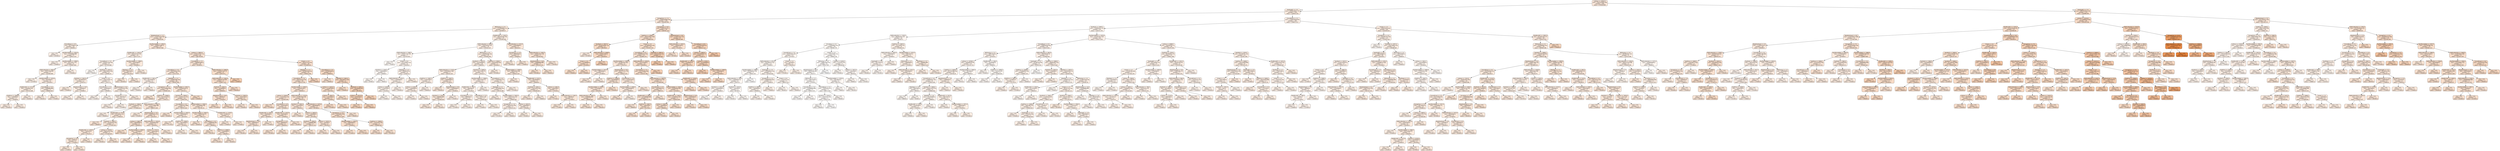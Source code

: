 digraph Tree {
node [shape=box, style="filled, rounded", color="black", fontname=helvetica] ;
edge [fontname=helvetica] ;
0 [label="LotArea <= 10932.5\nmse = 5563723945.169\nsamples = 456\nvalue = 174592.804", fillcolor="#fae7da"] ;
1 [label="HeatingQC <= 1.5\nmse = 2416616857.776\nsamples = 319\nvalue = 154835.516", fillcolor="#fbebdf"] ;
0 -> 1 [labeldistance=2.5, labelangle=45, headlabel="True"] ;
2 [label="GarageCars <= 7.5\nmse = 2496026888.549\nsamples = 154\nvalue = 181205.941", fillcolor="#fae6d8"] ;
1 -> 2 ;
3 [label="MSZoning <= 1.5\nmse = 1721806891.213\nsamples = 119\nvalue = 167649.57", fillcolor="#fae9dc"] ;
2 -> 3 ;
4 [label="Neighborhood <= 1.5\nmse = 1729371818.464\nsamples = 82\nvalue = 178938.583", fillcolor="#fae7d9"] ;
3 -> 4 ;
5 [label="OverallQual <= 4.5\nmse = 85375000.0\nsamples = 10\nvalue = 138500.0", fillcolor="#fbeee4"] ;
4 -> 5 ;
6 [label="mse = 0.0\nsamples = 1\nvalue = 124500.0", fillcolor="#fcf0e8"] ;
5 -> 6 ;
7 [label="YearRemodAdd <= 1954.0\nmse = 77128888.889\nsamples = 9\nvalue = 139433.333", fillcolor="#fbede3"] ;
5 -> 7 ;
8 [label="mse = 0.0\nsamples = 1\nvalue = 124000.0", fillcolor="#fcf0e8"] ;
7 -> 8 ;
9 [label="YearRemodAdd <= 1998.5\nmse = 46713017.751\nsamples = 8\nvalue = 141807.692", fillcolor="#fbede3"] ;
7 -> 9 ;
10 [label="TotRmsAbvGrd <= 960.0\nmse = 34537190.083\nsamples = 7\nvalue = 143590.909", fillcolor="#fbede2"] ;
9 -> 10 ;
11 [label="mse = 0.0\nsamples = 1\nvalue = 127500.0", fillcolor="#fcf0e7"] ;
10 -> 11 ;
12 [label="YearRemodAdd <= 1970.0\nmse = 9510000.0\nsamples = 6\nvalue = 145200.0", fillcolor="#fbece2"] ;
10 -> 12 ;
13 [label="TotalBsmtSF <= 1172.0\nmse = 2204081.633\nsamples = 4\nvalue = 143714.286", fillcolor="#fbede2"] ;
12 -> 13 ;
14 [label="SalePrice <= 2009.0\nmse = 1440000.0\nsamples = 3\nvalue = 144400.0", fillcolor="#fbede2"] ;
13 -> 14 ;
15 [label="mse = 0.0\nsamples = 2\nvalue = 145000.0", fillcolor="#fbece2"] ;
14 -> 15 ;
16 [label="mse = 0.0\nsamples = 1\nvalue = 142000.0", fillcolor="#fbede3"] ;
14 -> 16 ;
17 [label="mse = 0.0\nsamples = 1\nvalue = 142000.0", fillcolor="#fbede3"] ;
13 -> 17 ;
18 [label="OverallQual <= 5.5\nmse = 9388888.889\nsamples = 2\nvalue = 148666.667", fillcolor="#fbece1"] ;
12 -> 18 ;
19 [label="mse = 0.0\nsamples = 1\nvalue = 146500.0", fillcolor="#fbece2"] ;
18 -> 19 ;
20 [label="mse = 0.0\nsamples = 1\nvalue = 153000.0", fillcolor="#fbebe0"] ;
18 -> 20 ;
21 [label="mse = 0.0\nsamples = 1\nvalue = 132000.0", fillcolor="#fcefe6"] ;
9 -> 21 ;
22 [label="YearRemodAdd <= 1993.5\nmse = 1696651380.57\nsamples = 72\nvalue = 184767.568", fillcolor="#fae5d7"] ;
4 -> 22 ;
23 [label="TotalBsmtSF <= 1025.0\nmse = 602919710.744\nsamples = 12\nvalue = 136177.273", fillcolor="#fceee4"] ;
22 -> 23 ;
24 [label="OverallQual <= 3.5\nmse = 454267318.339\nsamples = 9\nvalue = 127705.882", fillcolor="#fcf0e7"] ;
23 -> 24 ;
25 [label="mse = 0.0\nsamples = 1\nvalue = 76500.0", fillcolor="#fef9f5"] ;
24 -> 25 ;
26 [label="YearBuilt <= 1955.0\nmse = 308539023.438\nsamples = 8\nvalue = 130906.25", fillcolor="#fcefe6"] ;
24 -> 26 ;
27 [label="YearBuilt <= 1923.0\nmse = 84798750.0\nsamples = 3\nvalue = 143075.0", fillcolor="#fbede2"] ;
26 -> 27 ;
28 [label="mse = 0.0\nsamples = 1\nvalue = 154900.0", fillcolor="#fbebdf"] ;
27 -> 28 ;
29 [label="Neighborhood <= 10.5\nmse = 1440600.0\nsamples = 2\nvalue = 135980.0", fillcolor="#fceee4"] ;
27 -> 29 ;
30 [label="mse = 0.0\nsamples = 1\nvalue = 135000.0", fillcolor="#fceee5"] ;
29 -> 30 ;
31 [label="mse = 0.0\nsamples = 1\nvalue = 137450.0", fillcolor="#fbeee4"] ;
29 -> 31 ;
32 [label="YrSold <= 0.5\nmse = 236122343.75\nsamples = 5\nvalue = 118737.5", fillcolor="#fcf1e9"] ;
26 -> 32 ;
33 [label="OverallCond <= 5.5\nmse = 18585600.0\nsamples = 2\nvalue = 108480.0", fillcolor="#fdf3ec"] ;
32 -> 33 ;
34 [label="mse = 0.0\nsamples = 1\nvalue = 112000.0", fillcolor="#fcf2eb"] ;
33 -> 34 ;
35 [label="mse = 0.0\nsamples = 1\nvalue = 103200.0", fillcolor="#fdf4ed"] ;
33 -> 35 ;
36 [label="Neighborhood <= 6.0\nmse = 131055555.556\nsamples = 3\nvalue = 135833.333", fillcolor="#fceee4"] ;
32 -> 36 ;
37 [label="GarageCars <= 5.5\nmse = 562500.0\nsamples = 2\nvalue = 127750.0", fillcolor="#fcf0e7"] ;
36 -> 37 ;
38 [label="mse = 0.0\nsamples = 1\nvalue = 128500.0", fillcolor="#fcefe6"] ;
37 -> 38 ;
39 [label="mse = 0.0\nsamples = 1\nvalue = 127000.0", fillcolor="#fcf0e7"] ;
37 -> 39 ;
40 [label="mse = 0.0\nsamples = 1\nvalue = 152000.0", fillcolor="#fbebe0"] ;
36 -> 40 ;
41 [label="YearRemodAdd <= 1989.5\nmse = 34741600.0\nsamples = 3\nvalue = 164980.0", fillcolor="#fae9dc"] ;
23 -> 41 ;
42 [label="BldgType <= 1.5\nmse = 5062500.0\nsamples = 2\nvalue = 167750.0", fillcolor="#fae8dc"] ;
41 -> 42 ;
43 [label="mse = 0.0\nsamples = 1\nvalue = 165500.0", fillcolor="#fae9dc"] ;
42 -> 43 ;
44 [label="mse = 0.0\nsamples = 1\nvalue = 170000.0", fillcolor="#fae8db"] ;
42 -> 44 ;
45 [label="mse = 0.0\nsamples = 1\nvalue = 153900.0", fillcolor="#fbebdf"] ;
41 -> 45 ;
46 [label="LotArea <= 9063.0\nmse = 1239123757.733\nsamples = 60\nvalue = 196778.652", fillcolor="#f9e3d4"] ;
22 -> 46 ;
47 [label="OverallQual <= 7.5\nmse = 1089902484.0\nsamples = 34\nvalue = 183904.0", fillcolor="#fae6d7"] ;
46 -> 47 ;
48 [label="OverallQual <= 5.5\nmse = 565140623.583\nsamples = 28\nvalue = 175173.81", fillcolor="#fae7da"] ;
47 -> 48 ;
49 [label="TotalBsmtSF <= 495.0\nmse = 60750000.0\nsamples = 2\nvalue = 124500.0", fillcolor="#fcf0e8"] ;
48 -> 49 ;
50 [label="mse = 0.0\nsamples = 1\nvalue = 120000.0", fillcolor="#fcf1e9"] ;
49 -> 50 ;
51 [label="mse = 0.0\nsamples = 1\nvalue = 138000.0", fillcolor="#fbeee4"] ;
49 -> 51 ;
52 [label="BldgType <= 1.5\nmse = 319483490.305\nsamples = 26\nvalue = 180507.895", fillcolor="#fae6d8"] ;
48 -> 52 ;
53 [label="GarageCars <= 5.5\nmse = 225124896.694\nsamples = 15\nvalue = 178468.182", fillcolor="#fae7d9"] ;
52 -> 53 ;
54 [label="mse = 0.0\nsamples = 1\nvalue = 194000.0", fillcolor="#f9e4d4"] ;
53 -> 54 ;
55 [label="SalePrice <= 2008.5\nmse = 221101275.0\nsamples = 14\nvalue = 176915.0", fillcolor="#fae7d9"] ;
53 -> 55 ;
56 [label="YearBuilt <= 1968.0\nmse = 124685917.16\nsamples = 7\nvalue = 171984.615", fillcolor="#fae8da"] ;
55 -> 56 ;
57 [label="mse = 0.0\nsamples = 1\nvalue = 140000.0", fillcolor="#fbede3"] ;
56 -> 57 ;
58 [label="TotalBsmtSF <= 737.0\nmse = 42720833.333\nsamples = 6\nvalue = 174650.0", fillcolor="#fae7da"] ;
56 -> 58 ;
59 [label="mse = 0.0\nsamples = 1\nvalue = 189000.0", fillcolor="#fae5d6"] ;
58 -> 59 ;
60 [label="YearBuilt <= 2001.5\nmse = 26182479.339\nsamples = 5\nvalue = 173345.455", fillcolor="#fae8da"] ;
58 -> 60 ;
61 [label="TotalBsmtSF <= 1320.0\nmse = 7959375.0\nsamples = 3\nvalue = 174125.0", fillcolor="#fae7da"] ;
60 -> 61 ;
62 [label="GarageCars <= 6.5\nmse = 50000.0\nsamples = 2\nvalue = 172500.0", fillcolor="#fae8da"] ;
61 -> 62 ;
63 [label="mse = 0.0\nsamples = 1\nvalue = 173000.0", fillcolor="#fae8da"] ;
62 -> 63 ;
64 [label="mse = 0.0\nsamples = 1\nvalue = 172400.0", fillcolor="#fae8da"] ;
62 -> 64 ;
65 [label="mse = 0.0\nsamples = 1\nvalue = 179000.0", fillcolor="#fae7d9"] ;
61 -> 65 ;
66 [label="LotArea <= 7078.5\nmse = 68835555.556\nsamples = 2\nvalue = 171266.667", fillcolor="#fae8db"] ;
60 -> 66 ;
67 [label="mse = 0.0\nsamples = 1\nvalue = 165400.0", fillcolor="#fae9dc"] ;
66 -> 67 ;
68 [label="mse = 0.0\nsamples = 1\nvalue = 183000.0", fillcolor="#fae6d7"] ;
66 -> 68 ;
69 [label="TotRmsAbvGrd <= 1282.5\nmse = 271173469.388\nsamples = 7\nvalue = 186071.429", fillcolor="#fae5d7"] ;
55 -> 69 ;
70 [label="mse = 0.0\nsamples = 1\nvalue = 155000.0", fillcolor="#fbebdf"] ;
69 -> 70 ;
71 [label="Neighborhood <= 4.0\nmse = 128645833.333\nsamples = 6\nvalue = 191250.0", fillcolor="#fae4d5"] ;
69 -> 71 ;
72 [label="LotArea <= 8667.5\nmse = 86000000.0\nsamples = 3\nvalue = 200000.0", fillcolor="#f9e3d3"] ;
71 -> 72 ;
73 [label="mse = 0.0\nsamples = 1\nvalue = 213000.0", fillcolor="#f9e1cf"] ;
72 -> 73 ;
74 [label="YearRemodAdd <= 2000.5\nmse = 2250000.0\nsamples = 2\nvalue = 193500.0", fillcolor="#f9e4d4"] ;
72 -> 74 ;
75 [label="mse = 0.0\nsamples = 1\nvalue = 192000.0", fillcolor="#f9e4d5"] ;
74 -> 75 ;
76 [label="mse = 0.0\nsamples = 1\nvalue = 195000.0", fillcolor="#f9e4d4"] ;
74 -> 76 ;
77 [label="TotRmsAbvGrd <= 1616.0\nmse = 18166666.667\nsamples = 3\nvalue = 182500.0", fillcolor="#fae6d8"] ;
71 -> 77 ;
78 [label="LotArea <= 7772.5\nmse = 18062500.0\nsamples = 2\nvalue = 184250.0", fillcolor="#fae6d7"] ;
77 -> 78 ;
79 [label="mse = 0.0\nsamples = 1\nvalue = 180000.0", fillcolor="#fae6d8"] ;
78 -> 79 ;
80 [label="mse = 0.0\nsamples = 1\nvalue = 188500.0", fillcolor="#fae5d6"] ;
78 -> 80 ;
81 [label="mse = 0.0\nsamples = 1\nvalue = 179000.0", fillcolor="#fae7d9"] ;
77 -> 81 ;
82 [label="YearRemodAdd <= 2007.5\nmse = 435640156.25\nsamples = 11\nvalue = 183312.5", fillcolor="#fae6d7"] ;
52 -> 82 ;
83 [label="YearBuilt <= 2004.0\nmse = 142001377.551\nsamples = 10\nvalue = 176642.857", fillcolor="#fae7d9"] ;
82 -> 83 ;
84 [label="OverallQual <= 6.5\nmse = 176967013.889\nsamples = 4\nvalue = 169791.667", fillcolor="#fae8db"] ;
83 -> 84 ;
85 [label="mse = 0.0\nsamples = 1\nvalue = 193000.0", fillcolor="#f9e4d5"] ;
84 -> 85 ;
86 [label="YearRemodAdd <= 2003.5\nmse = 83090000.0\nsamples = 3\nvalue = 165150.0", fillcolor="#fae9dc"] ;
84 -> 86 ;
87 [label="mse = 0.0\nsamples = 1\nvalue = 171750.0", fillcolor="#fae8db"] ;
86 -> 87 ;
88 [label="SalePrice <= 2008.5\nmse = 90250000.0\nsamples = 2\nvalue = 163500.0", fillcolor="#fbe9dd"] ;
86 -> 88 ;
89 [label="mse = 0.0\nsamples = 1\nvalue = 154000.0", fillcolor="#fbebdf"] ;
88 -> 89 ;
90 [label="mse = 0.0\nsamples = 1\nvalue = 173000.0", fillcolor="#fae8da"] ;
88 -> 90 ;
91 [label="YearRemodAdd <= 2006.5\nmse = 54169960.938\nsamples = 6\nvalue = 181781.25", fillcolor="#fae6d8"] ;
83 -> 91 ;
92 [label="YearRemodAdd <= 2005.5\nmse = 26859218.75\nsamples = 4\nvalue = 188137.5", fillcolor="#fae5d6"] ;
91 -> 92 ;
93 [label="mse = 0.0\nsamples = 1\nvalue = 185850.0", fillcolor="#fae5d7"] ;
92 -> 93 ;
94 [label="OverallQual <= 6.5\nmse = 33486666.667\nsamples = 3\nvalue = 188900.0", fillcolor="#fae5d6"] ;
92 -> 94 ;
95 [label="mse = 0.0\nsamples = 1\nvalue = 194700.0", fillcolor="#f9e4d4"] ;
94 -> 95 ;
96 [label="SalePrice <= 2008.5\nmse = 25000000.0\nsamples = 2\nvalue = 186000.0", fillcolor="#fae5d7"] ;
94 -> 96 ;
97 [label="mse = 0.0\nsamples = 1\nvalue = 191000.0", fillcolor="#fae4d5"] ;
96 -> 97 ;
98 [label="mse = 0.0\nsamples = 1\nvalue = 181000.0", fillcolor="#fae6d8"] ;
96 -> 98 ;
99 [label="TotalBsmtSF <= 1379.5\nmse = 676875.0\nsamples = 2\nvalue = 175425.0", fillcolor="#fae7d9"] ;
91 -> 99 ;
100 [label="mse = 0.0\nsamples = 1\nvalue = 174000.0", fillcolor="#fae7da"] ;
99 -> 100 ;
101 [label="mse = 0.0\nsamples = 1\nvalue = 175900.0", fillcolor="#fae7d9"] ;
99 -> 101 ;
102 [label="mse = 0.0\nsamples = 1\nvalue = 230000.0", fillcolor="#f8deca"] ;
82 -> 102 ;
103 [label="TotRmsAbvGrd <= 1684.0\nmse = 1344057343.75\nsamples = 6\nvalue = 229737.5", fillcolor="#f8deca"] ;
47 -> 103 ;
104 [label="TotRmsAbvGrd <= 1585.0\nmse = 208836734.694\nsamples = 5\nvalue = 216857.143", fillcolor="#f9e0ce"] ;
103 -> 104 ;
105 [label="YearBuilt <= 2003.5\nmse = 76300000.0\nsamples = 4\nvalue = 209000.0", fillcolor="#f9e1d0"] ;
104 -> 105 ;
106 [label="Neighborhood <= 20.5\nmse = 500000.0\nsamples = 2\nvalue = 214500.0", fillcolor="#f9e0cf"] ;
105 -> 106 ;
107 [label="mse = 0.0\nsamples = 1\nvalue = 213500.0", fillcolor="#f9e0cf"] ;
106 -> 107 ;
108 [label="mse = 0.0\nsamples = 1\nvalue = 215000.0", fillcolor="#f9e0cf"] ;
106 -> 108 ;
109 [label="YearBuilt <= 2005.0\nmse = 76562500.0\nsamples = 2\nvalue = 200750.0", fillcolor="#f9e3d2"] ;
105 -> 109 ;
110 [label="mse = 0.0\nsamples = 1\nvalue = 192000.0", fillcolor="#f9e4d5"] ;
109 -> 110 ;
111 [label="mse = 0.0\nsamples = 1\nvalue = 209500.0", fillcolor="#f9e1d0"] ;
109 -> 111 ;
112 [label="mse = 0.0\nsamples = 1\nvalue = 236500.0", fillcolor="#f8dcc9"] ;
104 -> 112 ;
113 [label="mse = 0.0\nsamples = 1\nvalue = 319900.0", fillcolor="#f5ceb1"] ;
103 -> 113 ;
114 [label="YrSold <= 2.5\nmse = 945477712.032\nsamples = 26\nvalue = 213284.615", fillcolor="#f9e0cf"] ;
46 -> 114 ;
115 [label="BldgType <= 1.5\nmse = 561863038.502\nsamples = 21\nvalue = 204622.581", fillcolor="#f9e2d1"] ;
114 -> 115 ;
116 [label="OverallQual <= 7.5\nmse = 285510154.578\nsamples = 20\nvalue = 200113.793", fillcolor="#f9e3d3"] ;
115 -> 116 ;
117 [label="YearRemodAdd <= 2000.5\nmse = 216620736.0\nsamples = 17\nvalue = 196492.0", fillcolor="#f9e3d4"] ;
116 -> 117 ;
118 [label="LotArea <= 9309.0\nmse = 132426913.58\nsamples = 7\nvalue = 191044.444", fillcolor="#fae4d5"] ;
117 -> 118 ;
119 [label="mse = 0.0\nsamples = 1\nvalue = 217000.0", fillcolor="#f9e0ce"] ;
118 -> 119 ;
120 [label="OverallQual <= 6.5\nmse = 54242500.0\nsamples = 6\nvalue = 187800.0", fillcolor="#fae5d6"] ;
118 -> 120 ;
121 [label="TotalBsmtSF <= 942.5\nmse = 33000000.0\nsamples = 3\nvalue = 182000.0", fillcolor="#fae6d8"] ;
120 -> 121 ;
122 [label="Neighborhood <= 14.5\nmse = 8000000.0\nsamples = 2\nvalue = 185000.0", fillcolor="#fae5d7"] ;
121 -> 122 ;
123 [label="mse = 0.0\nsamples = 1\nvalue = 181000.0", fillcolor="#fae6d8"] ;
122 -> 123 ;
124 [label="mse = 0.0\nsamples = 1\nvalue = 187000.0", fillcolor="#fae5d6"] ;
122 -> 124 ;
125 [label="mse = 0.0\nsamples = 1\nvalue = 173000.0", fillcolor="#fae8da"] ;
121 -> 125 ;
126 [label="TotalBsmtSF <= 1167.0\nmse = 8205000.0\nsamples = 3\nvalue = 193600.0", fillcolor="#f9e4d4"] ;
120 -> 126 ;
127 [label="GarageCars <= 6.5\nmse = 2890000.0\nsamples = 2\nvalue = 196200.0", fillcolor="#f9e3d4"] ;
126 -> 127 ;
128 [label="mse = 0.0\nsamples = 1\nvalue = 197900.0", fillcolor="#f9e3d3"] ;
127 -> 128 ;
129 [label="mse = 0.0\nsamples = 1\nvalue = 194500.0", fillcolor="#f9e4d4"] ;
127 -> 129 ;
130 [label="mse = 0.0\nsamples = 1\nvalue = 191000.0", fillcolor="#fae4d5"] ;
126 -> 130 ;
131 [label="TotRmsAbvGrd <= 1374.0\nmse = 237897460.938\nsamples = 10\nvalue = 199556.25", fillcolor="#f9e3d3"] ;
117 -> 131 ;
132 [label="YearBuilt <= 2002.0\nmse = 14162500.0\nsamples = 5\nvalue = 185650.0", fillcolor="#fae5d7"] ;
131 -> 132 ;
133 [label="mse = 0.0\nsamples = 1\nvalue = 178000.0", fillcolor="#fae7d9"] ;
132 -> 133 ;
134 [label="LotArea <= 9836.5\nmse = 2949600.0\nsamples = 4\nvalue = 187180.0", fillcolor="#fae5d6"] ;
132 -> 134 ;
135 [label="YearBuilt <= 2004.0\nmse = 1388888.889\nsamples = 2\nvalue = 188333.333", fillcolor="#fae5d6"] ;
134 -> 135 ;
136 [label="mse = 0.0\nsamples = 1\nvalue = 187500.0", fillcolor="#fae5d6"] ;
135 -> 136 ;
137 [label="mse = 0.0\nsamples = 1\nvalue = 190000.0", fillcolor="#fae5d5"] ;
135 -> 137 ;
138 [label="LotArea <= 10251.5\nmse = 302500.0\nsamples = 2\nvalue = 185450.0", fillcolor="#fae5d7"] ;
134 -> 138 ;
139 [label="mse = 0.0\nsamples = 1\nvalue = 184900.0", fillcolor="#fae5d7"] ;
138 -> 139 ;
140 [label="mse = 0.0\nsamples = 1\nvalue = 186000.0", fillcolor="#fae5d7"] ;
138 -> 140 ;
141 [label="TotRmsAbvGrd <= 1679.0\nmse = 186490000.0\nsamples = 5\nvalue = 207900.0", fillcolor="#f9e1d1"] ;
131 -> 141 ;
142 [label="GarageCars <= 6.5\nmse = 70244897.959\nsamples = 4\nvalue = 215571.429", fillcolor="#f9e0ce"] ;
141 -> 142 ;
143 [label="YearRemodAdd <= 2001.5\nmse = 49000000.0\nsamples = 2\nvalue = 220000.0", fillcolor="#f8dfcd"] ;
142 -> 143 ;
144 [label="mse = 0.0\nsamples = 1\nvalue = 213000.0", fillcolor="#f9e1cf"] ;
143 -> 144 ;
145 [label="mse = 0.0\nsamples = 1\nvalue = 227000.0", fillcolor="#f8decb"] ;
143 -> 145 ;
146 [label="SalePrice <= 2009.0\nmse = 37555555.556\nsamples = 2\nvalue = 209666.667", fillcolor="#f9e1d0"] ;
142 -> 146 ;
147 [label="mse = 0.0\nsamples = 1\nvalue = 214000.0", fillcolor="#f9e0cf"] ;
146 -> 147 ;
148 [label="mse = 0.0\nsamples = 1\nvalue = 201000.0", fillcolor="#f9e3d2"] ;
146 -> 148 ;
149 [label="mse = 0.0\nsamples = 1\nvalue = 190000.0", fillcolor="#fae5d5"] ;
141 -> 149 ;
150 [label="LotArea <= 10255.5\nmse = 121687500.0\nsamples = 3\nvalue = 222750.0", fillcolor="#f8dfcc"] ;
116 -> 150 ;
151 [label="LotArea <= 9607.5\nmse = 12250000.0\nsamples = 2\nvalue = 233500.0", fillcolor="#f8ddc9"] ;
150 -> 151 ;
152 [label="mse = 0.0\nsamples = 1\nvalue = 237000.0", fillcolor="#f8dcc8"] ;
151 -> 152 ;
153 [label="mse = 0.0\nsamples = 1\nvalue = 230000.0", fillcolor="#f8deca"] ;
151 -> 153 ;
154 [label="mse = 0.0\nsamples = 1\nvalue = 212000.0", fillcolor="#f9e1cf"] ;
150 -> 154 ;
155 [label="mse = 0.0\nsamples = 1\nvalue = 270000.0", fillcolor="#f7d6bf"] ;
115 -> 155 ;
156 [label="OverallQual <= 7.5\nmse = 1014605000.0\nsamples = 5\nvalue = 246850.0", fillcolor="#f7dbc6"] ;
114 -> 156 ;
157 [label="mse = 0.0\nsamples = 1\nvalue = 198900.0", fillcolor="#f9e3d3"] ;
156 -> 157 ;
158 [label="YearBuilt <= 2001.0\nmse = 784168571.429\nsamples = 4\nvalue = 253700.0", fillcolor="#f7d9c4"] ;
156 -> 158 ;
159 [label="mse = 0.0\nsamples = 1\nvalue = 230000.0", fillcolor="#f8deca"] ;
158 -> 159 ;
160 [label="YearBuilt <= 2005.5\nmse = 82246666.667\nsamples = 3\nvalue = 285300.0", fillcolor="#f6d4bb"] ;
158 -> 160 ;
161 [label="LotArea <= 10123.0\nmse = 20702500.0\nsamples = 2\nvalue = 279450.0", fillcolor="#f6d5bd"] ;
160 -> 161 ;
162 [label="mse = 0.0\nsamples = 1\nvalue = 274900.0", fillcolor="#f6d6be"] ;
161 -> 162 ;
163 [label="mse = 0.0\nsamples = 1\nvalue = 284000.0", fillcolor="#f6d4bb"] ;
161 -> 163 ;
164 [label="mse = 0.0\nsamples = 1\nvalue = 297000.0", fillcolor="#f6d2b8"] ;
160 -> 164 ;
165 [label="TotalBsmtSF <= 1162.5\nmse = 840705360.758\nsamples = 37\nvalue = 143349.492", fillcolor="#fbede2"] ;
3 -> 165 ;
166 [label="TotRmsAbvGrd <= 844.0\nmse = 593014019.159\nsamples = 32\nvalue = 135416.327", fillcolor="#fceee5"] ;
165 -> 166 ;
167 [label="TotRmsAbvGrd <= 698.5\nmse = 470917159.763\nsamples = 7\nvalue = 107576.923", fillcolor="#fdf3ec"] ;
166 -> 167 ;
168 [label="mse = 0.0\nsamples = 1\nvalue = 75500.0", fillcolor="#fef9f5"] ;
167 -> 168 ;
169 [label="YrSold <= 0.5\nmse = 417270833.333\nsamples = 6\nvalue = 110250.0", fillcolor="#fcf3ec"] ;
167 -> 169 ;
170 [label="YearBuilt <= 1930.5\nmse = 16000000.0\nsamples = 2\nvalue = 83000.0", fillcolor="#fdf7f3"] ;
169 -> 170 ;
171 [label="mse = 0.0\nsamples = 1\nvalue = 87000.0", fillcolor="#fdf7f2"] ;
170 -> 171 ;
172 [label="mse = 0.0\nsamples = 1\nvalue = 79000.0", fillcolor="#fef8f4"] ;
170 -> 172 ;
173 [label="BldgType <= 1.5\nmse = 60984375.0\nsamples = 4\nvalue = 123875.0", fillcolor="#fcf0e8"] ;
169 -> 173 ;
174 [label="TotRmsAbvGrd <= 814.5\nmse = 17640000.0\nsamples = 3\nvalue = 118400.0", fillcolor="#fcf1e9"] ;
173 -> 174 ;
175 [label="LotArea <= 6292.0\nmse = 27562500.0\nsamples = 2\nvalue = 115250.0", fillcolor="#fcf2ea"] ;
174 -> 175 ;
176 [label="mse = 0.0\nsamples = 1\nvalue = 110000.0", fillcolor="#fcf3ec"] ;
175 -> 176 ;
177 [label="mse = 0.0\nsamples = 1\nvalue = 120500.0", fillcolor="#fcf1e9"] ;
175 -> 177 ;
178 [label="mse = 0.0\nsamples = 1\nvalue = 120500.0", fillcolor="#fcf1e9"] ;
174 -> 178 ;
179 [label="mse = 0.0\nsamples = 1\nvalue = 133000.0", fillcolor="#fcefe5"] ;
173 -> 179 ;
180 [label="MSZoning <= 2.5\nmse = 256166566.358\nsamples = 25\nvalue = 145469.444", fillcolor="#fbece2"] ;
166 -> 180 ;
181 [label="YearBuilt <= 1933.0\nmse = 163183904.0\nsamples = 18\nvalue = 138636.0", fillcolor="#fbeee4"] ;
180 -> 181 ;
182 [label="TotRmsAbvGrd <= 1370.0\nmse = 255430617.284\nsamples = 7\nvalue = 146322.222", fillcolor="#fbece2"] ;
181 -> 182 ;
183 [label="SalePrice <= 2007.5\nmse = 21667500.0\nsamples = 3\nvalue = 131850.0", fillcolor="#fcefe6"] ;
182 -> 183 ;
184 [label="LotArea <= 6784.5\nmse = 13690000.0\nsamples = 2\nvalue = 135700.0", fillcolor="#fceee4"] ;
183 -> 184 ;
185 [label="mse = 0.0\nsamples = 1\nvalue = 132000.0", fillcolor="#fcefe6"] ;
184 -> 185 ;
186 [label="mse = 0.0\nsamples = 1\nvalue = 139400.0", fillcolor="#fbede3"] ;
184 -> 186 ;
187 [label="mse = 0.0\nsamples = 1\nvalue = 128000.0", fillcolor="#fcefe7"] ;
183 -> 187 ;
188 [label="SalePrice <= 2007.5\nmse = 140840000.0\nsamples = 4\nvalue = 157900.0", fillcolor="#fbeade"] ;
182 -> 188 ;
189 [label="mse = 0.0\nsamples = 1\nvalue = 169500.0", fillcolor="#fae8db"] ;
188 -> 189 ;
190 [label="Neighborhood <= 9.0\nmse = 134000000.0\nsamples = 3\nvalue = 155000.0", fillcolor="#fbebdf"] ;
188 -> 190 ;
191 [label="YearBuilt <= 1916.5\nmse = 888888.889\nsamples = 2\nvalue = 161666.667", fillcolor="#fbeadd"] ;
190 -> 191 ;
192 [label="mse = 0.0\nsamples = 1\nvalue = 163000.0", fillcolor="#fbe9dd"] ;
191 -> 192 ;
193 [label="mse = 0.0\nsamples = 1\nvalue = 161000.0", fillcolor="#fbeadd"] ;
191 -> 193 ;
194 [label="mse = 0.0\nsamples = 1\nvalue = 135000.0", fillcolor="#fceee5"] ;
190 -> 194 ;
195 [label="YearBuilt <= 1990.0\nmse = 59371093.75\nsamples = 11\nvalue = 134312.5", fillcolor="#fceee5"] ;
181 -> 195 ;
196 [label="YearRemodAdd <= 1998.5\nmse = 29071428.571\nsamples = 5\nvalue = 128000.0", fillcolor="#fcefe7"] ;
195 -> 196 ;
197 [label="TotalBsmtSF <= 768.5\nmse = 4860000.0\nsamples = 4\nvalue = 131200.0", fillcolor="#fcefe6"] ;
196 -> 197 ;
198 [label="OverallQual <= 5.5\nmse = 4000000.0\nsamples = 2\nvalue = 129000.0", fillcolor="#fcefe6"] ;
197 -> 198 ;
199 [label="mse = 0.0\nsamples = 1\nvalue = 127000.0", fillcolor="#fcf0e7"] ;
198 -> 199 ;
200 [label="mse = 0.0\nsamples = 1\nvalue = 131000.0", fillcolor="#fcefe6"] ;
198 -> 200 ;
201 [label="OverallQual <= 5.0\nmse = 55555.556\nsamples = 2\nvalue = 132666.667", fillcolor="#fcefe5"] ;
197 -> 201 ;
202 [label="mse = 0.0\nsamples = 1\nvalue = 133000.0", fillcolor="#fcefe5"] ;
201 -> 202 ;
203 [label="mse = 0.0\nsamples = 1\nvalue = 132500.0", fillcolor="#fcefe5"] ;
201 -> 203 ;
204 [label="mse = 0.0\nsamples = 1\nvalue = 120000.0", fillcolor="#fcf1e9"] ;
196 -> 204 ;
205 [label="OverallQual <= 6.5\nmse = 27839506.173\nsamples = 6\nvalue = 139222.222", fillcolor="#fbeee4"] ;
195 -> 205 ;
206 [label="BldgType <= 1.5\nmse = 34704081.633\nsamples = 5\nvalue = 139714.286", fillcolor="#fbede3"] ;
205 -> 206 ;
207 [label="mse = 0.0\nsamples = 1\nvalue = 140000.0", fillcolor="#fbede3"] ;
206 -> 207 ;
208 [label="YearRemodAdd <= 2003.5\nmse = 40472222.222\nsamples = 4\nvalue = 139666.667", fillcolor="#fbede3"] ;
206 -> 208 ;
209 [label="GarageCars <= 3.5\nmse = 16055555.556\nsamples = 2\nvalue = 134333.333", fillcolor="#fceee5"] ;
208 -> 209 ;
210 [label="mse = 0.0\nsamples = 1\nvalue = 131500.0", fillcolor="#fcefe6"] ;
209 -> 210 ;
211 [label="mse = 0.0\nsamples = 1\nvalue = 140000.0", fillcolor="#fbede3"] ;
209 -> 211 ;
212 [label="LotArea <= 4432.0\nmse = 8000000.0\nsamples = 2\nvalue = 145000.0", fillcolor="#fbece2"] ;
208 -> 212 ;
213 [label="mse = 0.0\nsamples = 1\nvalue = 143000.0", fillcolor="#fbede2"] ;
212 -> 213 ;
214 [label="mse = 0.0\nsamples = 1\nvalue = 149000.0", fillcolor="#fbece1"] ;
212 -> 214 ;
215 [label="mse = 0.0\nsamples = 1\nvalue = 137500.0", fillcolor="#fbeee4"] ;
205 -> 215 ;
216 [label="SalePrice <= 2006.5\nmse = 120165454.545\nsamples = 7\nvalue = 161000.0", fillcolor="#fbeadd"] ;
180 -> 216 ;
217 [label="mse = 0.0\nsamples = 1\nvalue = 147400.0", fillcolor="#fbece1"] ;
216 -> 217 ;
218 [label="YearRemodAdd <= 1999.5\nmse = 96632839.506\nsamples = 6\nvalue = 164022.222", fillcolor="#fae9dd"] ;
216 -> 218 ;
219 [label="mse = 0.0\nsamples = 1\nvalue = 155000.0", fillcolor="#fbebdf"] ;
218 -> 219 ;
220 [label="TotalBsmtSF <= 612.5\nmse = 94340000.0\nsamples = 5\nvalue = 166600.0", fillcolor="#fae9dc"] ;
218 -> 220 ;
221 [label="YearBuilt <= 2001.5\nmse = 27875555.556\nsamples = 2\nvalue = 156266.667", fillcolor="#fbebdf"] ;
220 -> 221 ;
222 [label="mse = 0.0\nsamples = 1\nvalue = 160000.0", fillcolor="#fbeade"] ;
221 -> 222 ;
223 [label="mse = 0.0\nsamples = 1\nvalue = 148800.0", fillcolor="#fbece1"] ;
221 -> 223 ;
224 [label="LotArea <= 2381.0\nmse = 4042500.0\nsamples = 3\nvalue = 174350.0", fillcolor="#fae7da"] ;
220 -> 224 ;
225 [label="mse = 0.0\nsamples = 1\nvalue = 177500.0", fillcolor="#fae7d9"] ;
224 -> 225 ;
226 [label="TotRmsAbvGrd <= 1345.5\nmse = 980000.0\nsamples = 2\nvalue = 173300.0", fillcolor="#fae8da"] ;
224 -> 226 ;
227 [label="mse = 0.0\nsamples = 1\nvalue = 171900.0", fillcolor="#fae8da"] ;
226 -> 227 ;
228 [label="mse = 0.0\nsamples = 1\nvalue = 174000.0", fillcolor="#fae7da"] ;
226 -> 228 ;
229 [label="TotRmsAbvGrd <= 1312.0\nmse = 234938996.0\nsamples = 5\nvalue = 182222.0", fillcolor="#fae6d8"] ;
165 -> 229 ;
230 [label="GarageCars <= 5.5\nmse = 49000000.0\nsamples = 2\nvalue = 169000.0", fillcolor="#fae8db"] ;
229 -> 230 ;
231 [label="mse = 0.0\nsamples = 1\nvalue = 162000.0", fillcolor="#fbeadd"] ;
230 -> 231 ;
232 [label="mse = 0.0\nsamples = 1\nvalue = 176000.0", fillcolor="#fae7d9"] ;
230 -> 232 ;
233 [label="TotRmsAbvGrd <= 1402.5\nmse = 164652455.556\nsamples = 3\nvalue = 191036.667", fillcolor="#fae4d5"] ;
229 -> 233 ;
234 [label="Neighborhood <= 10.0\nmse = 26888888.889\nsamples = 2\nvalue = 203333.333", fillcolor="#f9e2d2"] ;
233 -> 234 ;
235 [label="mse = 0.0\nsamples = 1\nvalue = 207000.0", fillcolor="#f9e2d1"] ;
234 -> 235 ;
236 [label="mse = 0.0\nsamples = 1\nvalue = 196000.0", fillcolor="#f9e4d4"] ;
234 -> 236 ;
237 [label="mse = 0.0\nsamples = 1\nvalue = 178740.0", fillcolor="#fae7d9"] ;
233 -> 237 ;
238 [label="GarageCars <= 8.5\nmse = 2304755115.7\nsamples = 35\nvalue = 228781.132", fillcolor="#f8decb"] ;
2 -> 238 ;
239 [label="SalePrice <= 2006.5\nmse = 1903525827.664\nsamples = 27\nvalue = 218080.952", fillcolor="#f9e0ce"] ;
238 -> 239 ;
240 [label="YearBuilt <= 1957.0\nmse = 2039254285.714\nsamples = 4\nvalue = 246700.0", fillcolor="#f7dbc6"] ;
239 -> 240 ;
241 [label="mse = 0.0\nsamples = 1\nvalue = 157000.0", fillcolor="#fbeadf"] ;
240 -> 241 ;
242 [label="TotRmsAbvGrd <= 2408.5\nmse = 814612500.0\nsamples = 3\nvalue = 261650.0", fillcolor="#f7d8c2"] ;
240 -> 242 ;
243 [label="YrSold <= 2.5\nmse = 21780000.0\nsamples = 2\nvalue = 233300.0", fillcolor="#f8ddc9"] ;
242 -> 243 ;
244 [label="mse = 0.0\nsamples = 1\nvalue = 230000.0", fillcolor="#f8deca"] ;
243 -> 244 ;
245 [label="mse = 0.0\nsamples = 1\nvalue = 239900.0", fillcolor="#f8dcc8"] ;
243 -> 245 ;
246 [label="mse = 0.0\nsamples = 1\nvalue = 290000.0", fillcolor="#f6d3ba"] ;
242 -> 246 ;
247 [label="YrSold <= 2.5\nmse = 1679808163.265\nsamples = 23\nvalue = 212357.143", fillcolor="#f9e1cf"] ;
239 -> 247 ;
248 [label="OverallQual <= 6.5\nmse = 960898193.359\nsamples = 21\nvalue = 203984.375", fillcolor="#f9e2d2"] ;
247 -> 248 ;
249 [label="YearRemodAdd <= 1995.0\nmse = 423963541.667\nsamples = 9\nvalue = 176375.0", fillcolor="#fae7d9"] ;
248 -> 249 ;
250 [label="YearRemodAdd <= 1977.5\nmse = 98000000.0\nsamples = 2\nvalue = 157000.0", fillcolor="#fbeadf"] ;
249 -> 250 ;
251 [label="mse = 0.0\nsamples = 1\nvalue = 171000.0", fillcolor="#fae8db"] ;
250 -> 251 ;
252 [label="mse = 0.0\nsamples = 1\nvalue = 150000.0", fillcolor="#fbece1"] ;
250 -> 252 ;
253 [label="Neighborhood <= 9.0\nmse = 365777777.778\nsamples = 7\nvalue = 182833.333", fillcolor="#fae6d7"] ;
249 -> 253 ;
254 [label="SalePrice <= 2009.0\nmse = 183460000.0\nsamples = 4\nvalue = 191700.0", fillcolor="#f9e4d5"] ;
253 -> 254 ;
255 [label="YearRemodAdd <= 2004.5\nmse = 37125000.0\nsamples = 3\nvalue = 185500.0", fillcolor="#fae5d7"] ;
254 -> 255 ;
256 [label="TotRmsAbvGrd <= 1692.5\nmse = 9388888.889\nsamples = 2\nvalue = 188666.667", fillcolor="#fae5d6"] ;
255 -> 256 ;
257 [label="mse = 0.0\nsamples = 1\nvalue = 193000.0", fillcolor="#f9e4d5"] ;
256 -> 257 ;
258 [label="mse = 0.0\nsamples = 1\nvalue = 186500.0", fillcolor="#fae5d6"] ;
256 -> 258 ;
259 [label="mse = 0.0\nsamples = 1\nvalue = 176000.0", fillcolor="#fae7d9"] ;
255 -> 259 ;
260 [label="mse = 0.0\nsamples = 1\nvalue = 216500.0", fillcolor="#f9e0ce"] ;
254 -> 260 ;
261 [label="OverallCond <= 7.0\nmse = 372562500.0\nsamples = 3\nvalue = 171750.0", fillcolor="#fae8db"] ;
253 -> 261 ;
262 [label="YearRemodAdd <= 2000.5\nmse = 625000000.0\nsamples = 2\nvalue = 164000.0", fillcolor="#fae9dd"] ;
261 -> 262 ;
263 [label="mse = 0.0\nsamples = 1\nvalue = 189000.0", fillcolor="#fae5d6"] ;
262 -> 263 ;
264 [label="mse = 0.0\nsamples = 1\nvalue = 139000.0", fillcolor="#fbeee4"] ;
262 -> 264 ;
265 [label="mse = 0.0\nsamples = 1\nvalue = 179500.0", fillcolor="#fae6d8"] ;
261 -> 265 ;
266 [label="TotRmsAbvGrd <= 2420.0\nmse = 551272500.0\nsamples = 12\nvalue = 220550.0", fillcolor="#f8dfcd"] ;
248 -> 266 ;
267 [label="OverallQual <= 7.5\nmse = 221716066.482\nsamples = 11\nvalue = 216315.789", fillcolor="#f9e0ce"] ;
266 -> 267 ;
268 [label="TotRmsAbvGrd <= 1864.0\nmse = 145695555.556\nsamples = 9\nvalue = 211066.667", fillcolor="#f9e1d0"] ;
267 -> 268 ;
269 [label="OverallCond <= 5.5\nmse = 169296875.0\nsamples = 4\nvalue = 198875.0", fillcolor="#f9e3d3"] ;
268 -> 269 ;
270 [label="TotalBsmtSF <= 909.5\nmse = 127388888.889\nsamples = 3\nvalue = 203833.333", fillcolor="#f9e2d2"] ;
269 -> 270 ;
271 [label="mse = 0.0\nsamples = 1\nvalue = 188000.0", fillcolor="#fae5d6"] ;
270 -> 271 ;
272 [label="SalePrice <= 2007.5\nmse = 3062500.0\nsamples = 2\nvalue = 211750.0", fillcolor="#f9e1cf"] ;
270 -> 272 ;
273 [label="mse = 0.0\nsamples = 1\nvalue = 213500.0", fillcolor="#f9e0cf"] ;
272 -> 273 ;
274 [label="mse = 0.0\nsamples = 1\nvalue = 210000.0", fillcolor="#f9e1d0"] ;
272 -> 274 ;
275 [label="mse = 0.0\nsamples = 1\nvalue = 184000.0", fillcolor="#fae6d7"] ;
269 -> 275 ;
276 [label="YearRemodAdd <= 2003.0\nmse = 63409090.909\nsamples = 5\nvalue = 215500.0", fillcolor="#f9e0ce"] ;
268 -> 276 ;
277 [label="TotalBsmtSF <= 1002.5\nmse = 23368055.556\nsamples = 3\nvalue = 209916.667", fillcolor="#f9e1d0"] ;
276 -> 277 ;
278 [label="LotArea <= 8815.0\nmse = 6000000.0\nsamples = 2\nvalue = 208000.0", fillcolor="#f9e1d0"] ;
277 -> 278 ;
279 [label="mse = 0.0\nsamples = 1\nvalue = 210000.0", fillcolor="#f9e1d0"] ;
278 -> 279 ;
280 [label="mse = 0.0\nsamples = 1\nvalue = 205000.0", fillcolor="#f9e2d1"] ;
278 -> 280 ;
281 [label="mse = 0.0\nsamples = 1\nvalue = 219500.0", fillcolor="#f8dfcd"] ;
277 -> 281 ;
282 [label="Neighborhood <= 6.0\nmse = 29160000.0\nsamples = 2\nvalue = 222200.0", fillcolor="#f8dfcd"] ;
276 -> 282 ;
283 [label="mse = 0.0\nsamples = 1\nvalue = 219500.0", fillcolor="#f8dfcd"] ;
282 -> 283 ;
284 [label="mse = 0.0\nsamples = 1\nvalue = 233000.0", fillcolor="#f8ddca"] ;
282 -> 284 ;
285 [label="TotalBsmtSF <= 1438.5\nmse = 16000000.0\nsamples = 2\nvalue = 236000.0", fillcolor="#f8dcc9"] ;
267 -> 285 ;
286 [label="mse = 0.0\nsamples = 1\nvalue = 240000.0", fillcolor="#f8dcc8"] ;
285 -> 286 ;
287 [label="mse = 0.0\nsamples = 1\nvalue = 232000.0", fillcolor="#f8ddca"] ;
285 -> 287 ;
288 [label="mse = 0.0\nsamples = 1\nvalue = 301000.0", fillcolor="#f6d1b7"] ;
266 -> 288 ;
289 [label="YearBuilt <= 2001.0\nmse = 624222222.222\nsamples = 2\nvalue = 301666.667", fillcolor="#f5d1b7"] ;
247 -> 289 ;
290 [label="mse = 0.0\nsamples = 1\nvalue = 337000.0", fillcolor="#f4cbad"] ;
289 -> 290 ;
291 [label="mse = 0.0\nsamples = 1\nvalue = 284000.0", fillcolor="#f6d4bb"] ;
289 -> 291 ;
292 [label="Neighborhood <= 8.0\nmse = 1730413223.141\nsamples = 8\nvalue = 269636.364", fillcolor="#f7d7bf"] ;
238 -> 292 ;
293 [label="TotRmsAbvGrd <= 1925.5\nmse = 189062500.0\nsamples = 2\nvalue = 211250.0", fillcolor="#f9e1d0"] ;
292 -> 293 ;
294 [label="mse = 0.0\nsamples = 1\nvalue = 197500.0", fillcolor="#f9e3d3"] ;
293 -> 294 ;
295 [label="mse = 0.0\nsamples = 1\nvalue = 225000.0", fillcolor="#f8decc"] ;
293 -> 295 ;
296 [label="OverallQual <= 8.5\nmse = 1147043209.877\nsamples = 6\nvalue = 282611.111", fillcolor="#f6d4bc"] ;
292 -> 296 ;
297 [label="LotArea <= 9483.0\nmse = 651808593.75\nsamples = 5\nvalue = 274187.5", fillcolor="#f6d6be"] ;
296 -> 297 ;
298 [label="TotalBsmtSF <= 1102.5\nmse = 51046875.0\nsamples = 2\nvalue = 262375.0", fillcolor="#f7d8c1"] ;
297 -> 298 ;
299 [label="mse = 0.0\nsamples = 1\nvalue = 250000.0", fillcolor="#f7dac5"] ;
298 -> 299 ;
300 [label="mse = 0.0\nsamples = 1\nvalue = 266500.0", fillcolor="#f7d7c0"] ;
298 -> 300 ;
301 [label="LotArea <= 9745.5\nmse = 973500000.0\nsamples = 3\nvalue = 286000.0", fillcolor="#f6d4bb"] ;
297 -> 301 ;
302 [label="mse = 0.0\nsamples = 1\nvalue = 317000.0", fillcolor="#f5ceb2"] ;
301 -> 302 ;
303 [label="YearRemodAdd <= 1999.0\nmse = 25000000.0\nsamples = 2\nvalue = 255000.0", fillcolor="#f7d9c3"] ;
301 -> 303 ;
304 [label="mse = 0.0\nsamples = 1\nvalue = 260000.0", fillcolor="#f7d8c2"] ;
303 -> 304 ;
305 [label="mse = 0.0\nsamples = 1\nvalue = 250000.0", fillcolor="#f7dac5"] ;
303 -> 305 ;
306 [label="mse = 0.0\nsamples = 1\nvalue = 350000.0", fillcolor="#f4c8a9"] ;
296 -> 306 ;
307 [label="OverallQual <= 5.5\nmse = 1138239284.607\nsamples = 165\nvalue = 130871.517", fillcolor="#fcefe6"] ;
1 -> 307 ;
308 [label="YearBuilt <= 1949.5\nmse = 729983612.374\nsamples = 97\nvalue = 116371.755", fillcolor="#fcf2ea"] ;
307 -> 308 ;
309 [label="TotRmsAbvGrd <= 1320.5\nmse = 890281491.477\nsamples = 32\nvalue = 95187.5", fillcolor="#fdf5f0"] ;
308 -> 309 ;
310 [label="GrLivArea <= 1.5\nmse = 576944667.014\nsamples = 24\nvalue = 82446.774", fillcolor="#fdf8f3"] ;
309 -> 310 ;
311 [label="OverallCond <= 7.5\nmse = 565919642.857\nsamples = 13\nvalue = 97750.0", fillcolor="#fdf5ef"] ;
310 -> 311 ;
312 [label="TotRmsAbvGrd <= 872.0\nmse = 502208333.333\nsamples = 11\nvalue = 93000.0", fillcolor="#fdf6f0"] ;
311 -> 312 ;
313 [label="YearRemodAdd <= 1980.5\nmse = 459368055.556\nsamples = 5\nvalue = 78583.333", fillcolor="#fef8f4"] ;
312 -> 313 ;
314 [label="TotRmsAbvGrd <= 709.5\nmse = 159046875.0\nsamples = 4\nvalue = 91875.0", fillcolor="#fdf6f1"] ;
313 -> 314 ;
315 [label="YearBuilt <= 1931.0\nmse = 144000000.0\nsamples = 2\nvalue = 101000.0", fillcolor="#fdf4ee"] ;
314 -> 315 ;
316 [label="mse = 0.0\nsamples = 1\nvalue = 89000.0", fillcolor="#fdf6f1"] ;
315 -> 316 ;
317 [label="mse = 0.0\nsamples = 1\nvalue = 113000.0", fillcolor="#fcf2eb"] ;
315 -> 317 ;
318 [label="YearBuilt <= 1934.0\nmse = 7562500.0\nsamples = 2\nvalue = 82750.0", fillcolor="#fdf7f3"] ;
314 -> 318 ;
319 [label="mse = 0.0\nsamples = 1\nvalue = 85500.0", fillcolor="#fdf7f2"] ;
318 -> 319 ;
320 [label="mse = 0.0\nsamples = 1\nvalue = 80000.0", fillcolor="#fef8f4"] ;
318 -> 320 ;
321 [label="mse = 0.0\nsamples = 1\nvalue = 52000.0", fillcolor="#fffdfc"] ;
313 -> 321 ;
322 [label="HeatingQC <= 2.5\nmse = 129368055.556\nsamples = 6\nvalue = 107416.667", fillcolor="#fdf3ec"] ;
312 -> 322 ;
323 [label="GarageCars <= 5.5\nmse = 108666666.667\nsamples = 3\nvalue = 116000.0", fillcolor="#fcf2ea"] ;
322 -> 323 ;
324 [label="SalePrice <= 2007.5\nmse = 16000000.0\nsamples = 2\nvalue = 109000.0", fillcolor="#fcf3ec"] ;
323 -> 324 ;
325 [label="mse = 0.0\nsamples = 1\nvalue = 113000.0", fillcolor="#fcf2eb"] ;
324 -> 325 ;
326 [label="mse = 0.0\nsamples = 1\nvalue = 105000.0", fillcolor="#fdf4ed"] ;
324 -> 326 ;
327 [label="mse = 0.0\nsamples = 1\nvalue = 130000.0", fillcolor="#fcefe6"] ;
323 -> 327 ;
328 [label="YrSold <= 0.5\nmse = 2722222.222\nsamples = 3\nvalue = 98833.333", fillcolor="#fdf5ef"] ;
322 -> 328 ;
329 [label="mse = 0.0\nsamples = 1\nvalue = 96500.0", fillcolor="#fdf5ef"] ;
328 -> 329 ;
330 [label="mse = 0.0\nsamples = 2\nvalue = 100000.0", fillcolor="#fdf4ee"] ;
328 -> 330 ;
331 [label="YrSold <= 1.5\nmse = 562500.0\nsamples = 2\nvalue = 126250.0", fillcolor="#fcf0e7"] ;
311 -> 331 ;
332 [label="mse = 0.0\nsamples = 1\nvalue = 125500.0", fillcolor="#fcf0e7"] ;
331 -> 332 ;
333 [label="mse = 0.0\nsamples = 1\nvalue = 127000.0", fillcolor="#fcf0e7"] ;
331 -> 333 ;
334 [label="YrSold <= 1.5\nmse = 234335847.751\nsamples = 11\nvalue = 69844.118", fillcolor="#fefaf7"] ;
310 -> 334 ;
335 [label="MSZoning <= 3.5\nmse = 196827002.551\nsamples = 8\nvalue = 65917.857", fillcolor="#fefaf8"] ;
334 -> 335 ;
336 [label="Neighborhood <= 10.0\nmse = 99016302.083\nsamples = 7\nvalue = 70237.5", fillcolor="#fefaf7"] ;
335 -> 336 ;
337 [label="MSZoning <= 1.5\nmse = 64572500.0\nsamples = 5\nvalue = 67450.0", fillcolor="#fefaf7"] ;
336 -> 337 ;
338 [label="OverallCond <= 3.5\nmse = 29388888.889\nsamples = 2\nvalue = 64833.333", fillcolor="#fefbf8"] ;
337 -> 338 ;
339 [label="mse = 0.0\nsamples = 1\nvalue = 61000.0", fillcolor="#fefbf9"] ;
338 -> 339 ;
340 [label="mse = 0.0\nsamples = 1\nvalue = 72500.0", fillcolor="#fef9f6"] ;
338 -> 340 ;
341 [label="OverallQual <= 4.5\nmse = 75459183.673\nsamples = 3\nvalue = 68571.429", fillcolor="#fefaf7"] ;
337 -> 341 ;
342 [label="YearBuilt <= 1934.0\nmse = 35555555.556\nsamples = 2\nvalue = 65833.333", fillcolor="#fefaf8"] ;
341 -> 342 ;
343 [label="mse = 0.0\nsamples = 1\nvalue = 68500.0", fillcolor="#fefaf7"] ;
342 -> 343 ;
344 [label="mse = 0.0\nsamples = 1\nvalue = 52500.0", fillcolor="#fffdfc"] ;
342 -> 344 ;
345 [label="mse = 0.0\nsamples = 1\nvalue = 85000.0", fillcolor="#fdf7f3"] ;
341 -> 345 ;
346 [label="YearRemodAdd <= 1976.0\nmse = 38130625.0\nsamples = 2\nvalue = 84175.0", fillcolor="#fdf7f3"] ;
336 -> 346 ;
347 [label="mse = 0.0\nsamples = 1\nvalue = 78000.0", fillcolor="#fef8f4"] ;
346 -> 347 ;
348 [label="mse = 0.0\nsamples = 1\nvalue = 90350.0", fillcolor="#fdf6f1"] ;
346 -> 348 ;
349 [label="mse = 0.0\nsamples = 1\nvalue = 40000.0", fillcolor="#ffffff"] ;
335 -> 349 ;
350 [label="LotArea <= 6100.0\nmse = 1722222.222\nsamples = 3\nvalue = 88166.667", fillcolor="#fdf7f2"] ;
334 -> 350 ;
351 [label="mse = 0.0\nsamples = 1\nvalue = 87000.0", fillcolor="#fdf7f2"] ;
350 -> 351 ;
352 [label="LotArea <= 7872.0\nmse = 1562500.0\nsamples = 2\nvalue = 88750.0", fillcolor="#fdf6f2"] ;
350 -> 352 ;
353 [label="mse = 0.0\nsamples = 1\nvalue = 90000.0", fillcolor="#fdf6f1"] ;
352 -> 353 ;
354 [label="mse = 0.0\nsamples = 1\nvalue = 87500.0", fillcolor="#fdf7f2"] ;
352 -> 354 ;
355 [label="SalePrice <= 2007.5\nmse = 327334437.87\nsamples = 8\nvalue = 125569.231", fillcolor="#fcf0e7"] ;
309 -> 355 ;
356 [label="TotRmsAbvGrd <= 1843.0\nmse = 72900000.0\nsamples = 3\nvalue = 105000.0", fillcolor="#fdf4ed"] ;
355 -> 356 ;
357 [label="HeatingQC <= 3.0\nmse = 34171875.0\nsamples = 2\nvalue = 101625.0", fillcolor="#fdf4ee"] ;
356 -> 357 ;
358 [label="mse = 0.0\nsamples = 1\nvalue = 105000.0", fillcolor="#fdf4ed"] ;
357 -> 358 ;
359 [label="mse = 0.0\nsamples = 1\nvalue = 91500.0", fillcolor="#fdf6f1"] ;
357 -> 359 ;
360 [label="mse = 0.0\nsamples = 1\nvalue = 118500.0", fillcolor="#fcf1e9"] ;
356 -> 360 ;
361 [label="YearRemodAdd <= 1973.5\nmse = 56651875.0\nsamples = 5\nvalue = 138425.0", fillcolor="#fbeee4"] ;
355 -> 361 ;
362 [label="MSZoning <= 1.5\nmse = 25800000.0\nsamples = 3\nvalue = 133500.0", fillcolor="#fcefe5"] ;
361 -> 362 ;
363 [label="mse = 0.0\nsamples = 1\nvalue = 135000.0", fillcolor="#fceee5"] ;
362 -> 363 ;
364 [label="TotRmsAbvGrd <= 1431.5\nmse = 40500000.0\nsamples = 2\nvalue = 132500.0", fillcolor="#fcefe5"] ;
362 -> 364 ;
365 [label="mse = 0.0\nsamples = 1\nvalue = 128000.0", fillcolor="#fcefe7"] ;
364 -> 365 ;
366 [label="mse = 0.0\nsamples = 1\nvalue = 141500.0", fillcolor="#fbede3"] ;
364 -> 366 ;
367 [label="RoofStyle <= 1.5\nmse = 268888.889\nsamples = 2\nvalue = 146633.333", fillcolor="#fbece1"] ;
361 -> 367 ;
368 [label="mse = 0.0\nsamples = 1\nvalue = 145900.0", fillcolor="#fbece2"] ;
367 -> 368 ;
369 [label="mse = 0.0\nsamples = 1\nvalue = 147000.0", fillcolor="#fbece1"] ;
367 -> 369 ;
370 [label="YearRemodAdd <= 1974.0\nmse = 431252367.529\nsamples = 65\nvalue = 124477.035", fillcolor="#fcf0e8"] ;
308 -> 370 ;
371 [label="OverallQual <= 4.5\nmse = 509856430.636\nsamples = 36\nvalue = 116672.641", fillcolor="#fcf1ea"] ;
370 -> 371 ;
372 [label="MSZoning <= 1.5\nmse = 398578344.0\nsamples = 15\nvalue = 107634.0", fillcolor="#fdf3ec"] ;
371 -> 372 ;
373 [label="LotArea <= 10784.5\nmse = 344696224.49\nsamples = 12\nvalue = 112135.714", fillcolor="#fcf2eb"] ;
372 -> 373 ;
374 [label="SalePrice <= 2009.5\nmse = 267193398.438\nsamples = 10\nvalue = 118756.25", fillcolor="#fcf1e9"] ;
373 -> 374 ;
375 [label="OverallCond <= 4.5\nmse = 239095041.322\nsamples = 8\nvalue = 112063.636", fillcolor="#fcf2eb"] ;
374 -> 375 ;
376 [label="BldgType <= 2.0\nmse = 6002500.0\nsamples = 2\nvalue = 90450.0", fillcolor="#fdf6f1"] ;
375 -> 376 ;
377 [label="mse = 0.0\nsamples = 1\nvalue = 88000.0", fillcolor="#fdf7f2"] ;
376 -> 377 ;
378 [label="mse = 0.0\nsamples = 1\nvalue = 92900.0", fillcolor="#fdf6f0"] ;
376 -> 378 ;
379 [label="YearBuilt <= 1966.0\nmse = 164013333.333\nsamples = 6\nvalue = 116866.667", fillcolor="#fcf1ea"] ;
375 -> 379 ;
380 [label="BldgType <= 2.0\nmse = 111246400.0\nsamples = 3\nvalue = 108860.0", fillcolor="#fcf3ec"] ;
379 -> 380 ;
381 [label="TotalBsmtSF <= 520.0\nmse = 91202500.0\nsamples = 2\nvalue = 119450.0", fillcolor="#fcf1e9"] ;
380 -> 381 ;
382 [label="mse = 0.0\nsamples = 1\nvalue = 109900.0", fillcolor="#fcf3ec"] ;
381 -> 382 ;
383 [label="mse = 0.0\nsamples = 1\nvalue = 129000.0", fillcolor="#fcefe6"] ;
381 -> 383 ;
384 [label="mse = 0.0\nsamples = 1\nvalue = 101800.0", fillcolor="#fdf4ee"] ;
380 -> 384 ;
385 [label="TotalBsmtSF <= 912.0\nmse = 49671875.0\nsamples = 3\nvalue = 126875.0", fillcolor="#fcf0e7"] ;
379 -> 385 ;
386 [label="mse = 0.0\nsamples = 1\nvalue = 120500.0", fillcolor="#fcf1e9"] ;
385 -> 386 ;
387 [label="YearRemodAdd <= 1971.0\nmse = 18062500.0\nsamples = 2\nvalue = 133250.0", fillcolor="#fcefe5"] ;
385 -> 387 ;
388 [label="mse = 0.0\nsamples = 1\nvalue = 129000.0", fillcolor="#fcefe6"] ;
387 -> 388 ;
389 [label="mse = 0.0\nsamples = 1\nvalue = 137500.0", fillcolor="#fbeee4"] ;
387 -> 389 ;
390 [label="Neighborhood <= 3.0\nmse = 13680600.0\nsamples = 2\nvalue = 133480.0", fillcolor="#fcefe5"] ;
374 -> 390 ;
391 [label="mse = 0.0\nsamples = 1\nvalue = 128950.0", fillcolor="#fcefe6"] ;
390 -> 391 ;
392 [label="mse = 0.0\nsamples = 1\nvalue = 136500.0", fillcolor="#fbeee4"] ;
390 -> 392 ;
393 [label="YearRemodAdd <= 1966.0\nmse = 3610000.0\nsamples = 2\nvalue = 90950.0", fillcolor="#fdf6f1"] ;
373 -> 393 ;
394 [label="mse = 0.0\nsamples = 1\nvalue = 94750.0", fillcolor="#fdf5f0"] ;
393 -> 394 ;
395 [label="mse = 0.0\nsamples = 1\nvalue = 90000.0", fillcolor="#fdf6f1"] ;
393 -> 395 ;
396 [label="TotalBsmtSF <= 546.0\nmse = 16500000.0\nsamples = 3\nvalue = 84000.0", fillcolor="#fdf7f3"] ;
372 -> 396 ;
397 [label="mse = 0.0\nsamples = 1\nvalue = 91000.0", fillcolor="#fdf6f1"] ;
396 -> 397 ;
398 [label="SalePrice <= 2008.5\nmse = 222222.222\nsamples = 2\nvalue = 81666.667", fillcolor="#fdf8f3"] ;
396 -> 398 ;
399 [label="mse = 0.0\nsamples = 1\nvalue = 81000.0", fillcolor="#fef8f4"] ;
398 -> 399 ;
400 [label="mse = 0.0\nsamples = 1\nvalue = 82000.0", fillcolor="#fdf8f3"] ;
398 -> 400 ;
401 [label="TotRmsAbvGrd <= 893.0\nmse = 495248209.41\nsamples = 21\nvalue = 122466.641", fillcolor="#fcf0e8"] ;
371 -> 401 ;
402 [label="HeatingQC <= 2.5\nmse = 813967014.84\nsamples = 4\nvalue = 99783.222", fillcolor="#fdf4ee"] ;
401 -> 402 ;
403 [label="SalePrice <= 2008.5\nmse = 171868055.556\nsamples = 3\nvalue = 118483.333", fillcolor="#fcf1e9"] ;
402 -> 403 ;
404 [label="SalePrice <= 2007.0\nmse = 1576875.0\nsamples = 2\nvalue = 127725.0", fillcolor="#fcf0e7"] ;
403 -> 404 ;
405 [label="mse = 0.0\nsamples = 1\nvalue = 129900.0", fillcolor="#fcefe6"] ;
404 -> 405 ;
406 [label="mse = 0.0\nsamples = 1\nvalue = 127000.0", fillcolor="#fcf0e7"] ;
404 -> 406 ;
407 [label="mse = 0.0\nsamples = 1\nvalue = 100000.0", fillcolor="#fdf4ee"] ;
403 -> 407 ;
408 [label="mse = 0.0\nsamples = 1\nvalue = 62383.0", fillcolor="#fefbf9"] ;
402 -> 408 ;
409 [label="SalePrice <= 2006.5\nmse = 198962947.222\nsamples = 17\nvalue = 129271.667", fillcolor="#fcefe6"] ;
401 -> 409 ;
410 [label="YearBuilt <= 1955.0\nmse = 5780000.0\nsamples = 2\nvalue = 141300.0", fillcolor="#fbede3"] ;
409 -> 410 ;
411 [label="mse = 0.0\nsamples = 1\nvalue = 137900.0", fillcolor="#fbeee4"] ;
410 -> 411 ;
412 [label="mse = 0.0\nsamples = 1\nvalue = 143000.0", fillcolor="#fbede2"] ;
410 -> 412 ;
413 [label="YearBuilt <= 1955.0\nmse = 202045933.16\nsamples = 15\nvalue = 126264.583", fillcolor="#fcf0e7"] ;
409 -> 413 ;
414 [label="BldgType <= 3.0\nmse = 125842222.222\nsamples = 3\nvalue = 103433.333", fillcolor="#fdf4ed"] ;
413 -> 414 ;
415 [label="TotalBsmtSF <= 438.0\nmse = 107122500.0\nsamples = 2\nvalue = 108650.0", fillcolor="#fdf3ec"] ;
414 -> 415 ;
416 [label="mse = 0.0\nsamples = 1\nvalue = 98300.0", fillcolor="#fdf5ef"] ;
415 -> 416 ;
417 [label="mse = 0.0\nsamples = 1\nvalue = 119000.0", fillcolor="#fcf1e9"] ;
415 -> 417 ;
418 [label="mse = 0.0\nsamples = 1\nvalue = 93000.0", fillcolor="#fdf6f0"] ;
414 -> 418 ;
419 [label="MSZoning <= 1.5\nmse = 127827528.345\nsamples = 12\nvalue = 129526.19", fillcolor="#fcefe6"] ;
413 -> 419 ;
420 [label="YrSold <= 1.5\nmse = 88797723.765\nsamples = 9\nvalue = 132336.111", fillcolor="#fcefe5"] ;
419 -> 420 ;
421 [label="YearBuilt <= 1964.5\nmse = 11305619.835\nsamples = 5\nvalue = 128872.727", fillcolor="#fcefe6"] ;
420 -> 421 ;
422 [label="SalePrice <= 2008.0\nmse = 5945306.122\nsamples = 3\nvalue = 130942.857", fillcolor="#fcefe6"] ;
421 -> 422 ;
423 [label="mse = 0.0\nsamples = 1\nvalue = 135000.0", fillcolor="#fceee5"] ;
422 -> 423 ;
424 [label="HeatingQC <= 3.5\nmse = 3735555.556\nsamples = 2\nvalue = 130266.667", fillcolor="#fcefe6"] ;
422 -> 424 ;
425 [label="mse = 0.0\nsamples = 1\nvalue = 128900.0", fillcolor="#fcefe6"] ;
424 -> 425 ;
426 [label="mse = 0.0\nsamples = 1\nvalue = 133000.0", fillcolor="#fcefe5"] ;
424 -> 426 ;
427 [label="OverallCond <= 5.5\nmse = 62500.0\nsamples = 2\nvalue = 125250.0", fillcolor="#fcf0e7"] ;
421 -> 427 ;
428 [label="mse = 0.0\nsamples = 1\nvalue = 125000.0", fillcolor="#fcf0e7"] ;
427 -> 428 ;
429 [label="mse = 0.0\nsamples = 1\nvalue = 125500.0", fillcolor="#fcf0e7"] ;
427 -> 429 ;
430 [label="YearBuilt <= 1960.5\nmse = 162101326.531\nsamples = 4\nvalue = 137778.571", fillcolor="#fbeee4"] ;
420 -> 430 ;
431 [label="mse = 0.0\nsamples = 1\nvalue = 167500.0", fillcolor="#fae9dc"] ;
430 -> 431 ;
432 [label="YearRemodAdd <= 1964.5\nmse = 17353125.0\nsamples = 3\nvalue = 132825.0", fillcolor="#fcefe5"] ;
430 -> 432 ;
433 [label="mse = 0.0\nsamples = 1\nvalue = 139950.0", fillcolor="#fbede3"] ;
432 -> 433 ;
434 [label="HeatingQC <= 2.5\nmse = 8640000.0\nsamples = 2\nvalue = 131400.0", fillcolor="#fcefe6"] ;
432 -> 434 ;
435 [label="mse = 0.0\nsamples = 1\nvalue = 135000.0", fillcolor="#fceee5"] ;
434 -> 435 ;
436 [label="mse = 0.0\nsamples = 1\nvalue = 129000.0", fillcolor="#fcefe6"] ;
434 -> 436 ;
437 [label="Neighborhood <= 12.0\nmse = 30388888.889\nsamples = 3\nvalue = 112666.667", fillcolor="#fcf2eb"] ;
419 -> 437 ;
438 [label="mse = 0.0\nsamples = 1\nvalue = 112500.0", fillcolor="#fcf2eb"] ;
437 -> 438 ;
439 [label="BldgType <= 3.0\nmse = 45562500.0\nsamples = 2\nvalue = 112750.0", fillcolor="#fcf2eb"] ;
437 -> 439 ;
440 [label="mse = 0.0\nsamples = 1\nvalue = 106000.0", fillcolor="#fdf3ed"] ;
439 -> 440 ;
441 [label="mse = 0.0\nsamples = 1\nvalue = 119500.0", fillcolor="#fcf1e9"] ;
439 -> 441 ;
442 [label="LotArea <= 8488.5\nmse = 160260163.11\nsamples = 29\nvalue = 134270.784", fillcolor="#fceee5"] ;
370 -> 442 ;
443 [label="YearBuilt <= 1976.5\nmse = 98789694.174\nsamples = 17\nvalue = 128967.586", fillcolor="#fcefe6"] ;
442 -> 443 ;
444 [label="HeatingQC <= 2.5\nmse = 92132006.173\nsamples = 9\nvalue = 126272.222", fillcolor="#fcf0e7"] ;
443 -> 444 ;
445 [label="YrSold <= 1.5\nmse = 110394792.899\nsamples = 7\nvalue = 127146.154", fillcolor="#fcf0e7"] ;
444 -> 445 ;
446 [label="BldgType <= 1.5\nmse = 6250000.0\nsamples = 2\nvalue = 112500.0", fillcolor="#fcf2eb"] ;
445 -> 446 ;
447 [label="mse = 0.0\nsamples = 1\nvalue = 110000.0", fillcolor="#fcf3ec"] ;
446 -> 447 ;
448 [label="mse = 0.0\nsamples = 1\nvalue = 115000.0", fillcolor="#fcf2ea"] ;
446 -> 448 ;
449 [label="LotArea <= 7999.0\nmse = 18971358.025\nsamples = 5\nvalue = 133655.556", fillcolor="#fceee5"] ;
445 -> 449 ;
450 [label="LotArea <= 5993.5\nmse = 13068055.556\nsamples = 3\nvalue = 135316.667", fillcolor="#fceee5"] ;
449 -> 450 ;
451 [label="TotRmsAbvGrd <= 1101.0\nmse = 3151875.0\nsamples = 2\nvalue = 132975.0", fillcolor="#fcefe5"] ;
450 -> 451 ;
452 [label="mse = 0.0\nsamples = 1\nvalue = 129900.0", fillcolor="#fcefe6"] ;
451 -> 452 ;
453 [label="mse = 0.0\nsamples = 1\nvalue = 134000.0", fillcolor="#fceee5"] ;
451 -> 453 ;
454 [label="mse = 0.0\nsamples = 1\nvalue = 140000.0", fillcolor="#fbede3"] ;
450 -> 454 ;
455 [label="TotRmsAbvGrd <= 796.5\nmse = 14222222.222\nsamples = 2\nvalue = 130333.333", fillcolor="#fcefe6"] ;
449 -> 455 ;
456 [label="mse = 0.0\nsamples = 1\nvalue = 133000.0", fillcolor="#fcefe5"] ;
455 -> 456 ;
457 [label="mse = 0.0\nsamples = 1\nvalue = 125000.0", fillcolor="#fcf0e7"] ;
455 -> 457 ;
458 [label="YearRemodAdd <= 2005.0\nmse = 37500000.0\nsamples = 2\nvalue = 124000.0", fillcolor="#fcf0e8"] ;
444 -> 458 ;
459 [label="mse = 0.0\nsamples = 1\nvalue = 129000.0", fillcolor="#fcefe6"] ;
458 -> 459 ;
460 [label="mse = 0.0\nsamples = 1\nvalue = 116500.0", fillcolor="#fcf2ea"] ;
458 -> 460 ;
461 [label="TotalBsmtSF <= 1012.5\nmse = 78342578.512\nsamples = 8\nvalue = 133378.182", fillcolor="#fcefe5"] ;
443 -> 461 ;
462 [label="Neighborhood <= 9.0\nmse = 71864306.173\nsamples = 7\nvalue = 135462.222", fillcolor="#fceee5"] ;
461 -> 462 ;
463 [label="TotRmsAbvGrd <= 964.0\nmse = 31879833.333\nsamples = 5\nvalue = 140110.0", fillcolor="#fbede3"] ;
462 -> 463 ;
464 [label="YearBuilt <= 1981.0\nmse = 4411800.0\nsamples = 3\nvalue = 136440.0", fillcolor="#fbeee4"] ;
463 -> 464 ;
465 [label="LotArea <= 7116.0\nmse = 4080400.0\nsamples = 2\nvalue = 137980.0", fillcolor="#fbeee4"] ;
464 -> 465 ;
466 [label="mse = 0.0\nsamples = 1\nvalue = 135960.0", fillcolor="#fceee4"] ;
465 -> 466 ;
467 [label="mse = 0.0\nsamples = 1\nvalue = 140000.0", fillcolor="#fbede3"] ;
465 -> 467 ;
468 [label="mse = 0.0\nsamples = 1\nvalue = 134900.0", fillcolor="#fceee5"] ;
464 -> 468 ;
469 [label="OverallCond <= 6.5\nmse = 6002500.0\nsamples = 2\nvalue = 147450.0", fillcolor="#fbece1"] ;
463 -> 469 ;
470 [label="mse = 0.0\nsamples = 1\nvalue = 145000.0", fillcolor="#fbece2"] ;
469 -> 470 ;
471 [label="mse = 0.0\nsamples = 1\nvalue = 149900.0", fillcolor="#fbece1"] ;
469 -> 471 ;
472 [label="OverallCond <= 5.5\nmse = 22222222.222\nsamples = 2\nvalue = 126166.667", fillcolor="#fcf0e7"] ;
462 -> 472 ;
473 [label="mse = 0.0\nsamples = 1\nvalue = 119500.0", fillcolor="#fcf1e9"] ;
472 -> 473 ;
474 [label="mse = 0.0\nsamples = 1\nvalue = 129500.0", fillcolor="#fcefe6"] ;
472 -> 474 ;
475 [label="mse = 0.0\nsamples = 1\nvalue = 124000.0", fillcolor="#fcf0e8"] ;
461 -> 475 ;
476 [label="YearBuilt <= 1974.5\nmse = 155348791.322\nsamples = 12\nvalue = 141261.364", fillcolor="#fbede3"] ;
442 -> 476 ;
477 [label="SalePrice <= 2008.5\nmse = 134752958.984\nsamples = 8\nvalue = 143734.375", fillcolor="#fbede2"] ;
476 -> 477 ;
478 [label="Neighborhood <= 7.0\nmse = 259150555.556\nsamples = 4\nvalue = 137316.667", fillcolor="#fbeee4"] ;
477 -> 478 ;
479 [label="YrSold <= 1.5\nmse = 54612600.0\nsamples = 3\nvalue = 130780.0", fillcolor="#fcefe6"] ;
478 -> 479 ;
480 [label="YearBuilt <= 1955.0\nmse = 625.0\nsamples = 2\nvalue = 134475.0", fillcolor="#fceee5"] ;
479 -> 480 ;
481 [label="mse = 0.0\nsamples = 1\nvalue = 134500.0", fillcolor="#fceee5"] ;
480 -> 481 ;
482 [label="mse = 0.0\nsamples = 1\nvalue = 134450.0", fillcolor="#fceee5"] ;
480 -> 482 ;
483 [label="mse = 0.0\nsamples = 1\nvalue = 116000.0", fillcolor="#fcf2ea"] ;
479 -> 483 ;
484 [label="mse = 0.0\nsamples = 1\nvalue = 170000.0", fillcolor="#fae8db"] ;
478 -> 484 ;
485 [label="HeatingQC <= 2.5\nmse = 20574900.0\nsamples = 4\nvalue = 147585.0", fillcolor="#fbece1"] ;
477 -> 485 ;
486 [label="mse = 0.0\nsamples = 1\nvalue = 153000.0", fillcolor="#fbebe0"] ;
485 -> 486 ;
487 [label="SalePrice <= 2009.5\nmse = 16555429.688\nsamples = 3\nvalue = 146231.25", fillcolor="#fbece2"] ;
485 -> 487 ;
488 [label="mse = 0.0\nsamples = 1\nvalue = 153000.0", fillcolor="#fbebe0"] ;
487 -> 488 ;
489 [label="OverallCond <= 6.5\nmse = 1711250.0\nsamples = 2\nvalue = 143975.0", fillcolor="#fbede2"] ;
487 -> 489 ;
490 [label="mse = 0.0\nsamples = 1\nvalue = 142125.0", fillcolor="#fbede3"] ;
489 -> 490 ;
491 [label="mse = 0.0\nsamples = 1\nvalue = 144900.0", fillcolor="#fbede2"] ;
489 -> 491 ;
492 [label="TotalBsmtSF <= 1015.0\nmse = 150472222.222\nsamples = 4\nvalue = 134666.667", fillcolor="#fceee5"] ;
476 -> 492 ;
493 [label="RoofStyle <= 1.5\nmse = 37687500.0\nsamples = 3\nvalue = 126750.0", fillcolor="#fcf0e7"] ;
492 -> 493 ;
494 [label="YrSold <= 1.5\nmse = 3555555.556\nsamples = 2\nvalue = 123333.333", fillcolor="#fcf0e8"] ;
493 -> 494 ;
495 [label="mse = 0.0\nsamples = 1\nvalue = 126000.0", fillcolor="#fcf0e7"] ;
494 -> 495 ;
496 [label="mse = 0.0\nsamples = 1\nvalue = 122000.0", fillcolor="#fcf1e8"] ;
494 -> 496 ;
497 [label="mse = 0.0\nsamples = 1\nvalue = 137000.0", fillcolor="#fbeee4"] ;
493 -> 497 ;
498 [label="mse = 0.0\nsamples = 1\nvalue = 150500.0", fillcolor="#fbece0"] ;
492 -> 498 ;
499 [label="YrSold <= 1.5\nmse = 949553974.667\nsamples = 68\nvalue = 153039.423", fillcolor="#fbebe0"] ;
307 -> 499 ;
500 [label="GarageCars <= 4.5\nmse = 581092745.638\nsamples = 22\nvalue = 132442.424", fillcolor="#fcefe5"] ;
499 -> 500 ;
501 [label="mse = 0.0\nsamples = 1\nvalue = 91000.0", fillcolor="#fdf6f1"] ;
500 -> 501 ;
502 [label="YearBuilt <= 1971.5\nmse = 450279822.222\nsamples = 21\nvalue = 136586.667", fillcolor="#fbeee4"] ;
500 -> 502 ;
503 [label="HeatingQC <= 2.5\nmse = 289364864.0\nsamples = 16\nvalue = 142544.0", fillcolor="#fbede3"] ;
502 -> 503 ;
504 [label="YearBuilt <= 1933.5\nmse = 233427438.017\nsamples = 9\nvalue = 130127.273", fillcolor="#fcefe6"] ;
503 -> 504 ;
505 [label="YrSold <= 0.5\nmse = 61670000.0\nsamples = 5\nvalue = 118400.0", fillcolor="#fcf1e9"] ;
504 -> 505 ;
506 [label="mse = 0.0\nsamples = 1\nvalue = 127000.0", fillcolor="#fcf0e7"] ;
505 -> 506 ;
507 [label="SalePrice <= 2008.5\nmse = 37035000.0\nsamples = 4\nvalue = 114100.0", fillcolor="#fcf2ea"] ;
505 -> 507 ;
508 [label="Neighborhood <= 9.0\nmse = 380000.0\nsamples = 3\nvalue = 117600.0", fillcolor="#fcf1ea"] ;
507 -> 508 ;
509 [label="TotalBsmtSF <= 790.0\nmse = 90000.0\nsamples = 2\nvalue = 117200.0", fillcolor="#fcf1ea"] ;
508 -> 509 ;
510 [label="mse = 0.0\nsamples = 1\nvalue = 116900.0", fillcolor="#fcf1ea"] ;
509 -> 510 ;
511 [label="mse = 0.0\nsamples = 1\nvalue = 117500.0", fillcolor="#fcf1ea"] ;
509 -> 511 ;
512 [label="mse = 0.0\nsamples = 1\nvalue = 118400.0", fillcolor="#fcf1e9"] ;
508 -> 512 ;
513 [label="mse = 0.0\nsamples = 1\nvalue = 103600.0", fillcolor="#fdf4ed"] ;
507 -> 513 ;
514 [label="LotArea <= 8807.0\nmse = 76460000.0\nsamples = 4\nvalue = 144200.0", fillcolor="#fbede2"] ;
504 -> 514 ;
515 [label="mse = 0.0\nsamples = 1\nvalue = 154500.0", fillcolor="#fbebdf"] ;
514 -> 515 ;
516 [label="BldgType <= 2.0\nmse = 9555555.556\nsamples = 3\nvalue = 137333.333", fillcolor="#fbeee4"] ;
514 -> 516 ;
517 [label="TotRmsAbvGrd <= 1357.0\nmse = 12250000.0\nsamples = 2\nvalue = 136500.0", fillcolor="#fbeee4"] ;
516 -> 517 ;
518 [label="mse = 0.0\nsamples = 1\nvalue = 140000.0", fillcolor="#fbede3"] ;
517 -> 518 ;
519 [label="mse = 0.0\nsamples = 1\nvalue = 133000.0", fillcolor="#fcefe5"] ;
517 -> 519 ;
520 [label="mse = 0.0\nsamples = 1\nvalue = 139000.0", fillcolor="#fbeee4"] ;
516 -> 520 ;
521 [label="TotRmsAbvGrd <= 1255.5\nmse = 116998571.429\nsamples = 7\nvalue = 152300.0", fillcolor="#fbebe0"] ;
503 -> 521 ;
522 [label="OverallCond <= 7.5\nmse = 9000000.0\nsamples = 2\nvalue = 139000.0", fillcolor="#fbeee4"] ;
521 -> 522 ;
523 [label="mse = 0.0\nsamples = 1\nvalue = 136000.0", fillcolor="#fceee4"] ;
522 -> 523 ;
524 [label="mse = 0.0\nsamples = 1\nvalue = 142000.0", fillcolor="#fbede3"] ;
522 -> 524 ;
525 [label="OverallQual <= 6.5\nmse = 61139600.0\nsamples = 5\nvalue = 157620.0", fillcolor="#fbeade"] ;
521 -> 525 ;
526 [label="MSZoning <= 1.5\nmse = 73938888.889\nsamples = 3\nvalue = 154366.667", fillcolor="#fbebdf"] ;
525 -> 526 ;
527 [label="Neighborhood <= 4.5\nmse = 136675555.556\nsamples = 2\nvalue = 156733.333", fillcolor="#fbeadf"] ;
526 -> 527 ;
528 [label="mse = 0.0\nsamples = 1\nvalue = 165000.0", fillcolor="#fae9dc"] ;
527 -> 528 ;
529 [label="mse = 0.0\nsamples = 1\nvalue = 140200.0", fillcolor="#fbede3"] ;
527 -> 529 ;
530 [label="mse = 0.0\nsamples = 1\nvalue = 152000.0", fillcolor="#fbebe0"] ;
526 -> 530 ;
531 [label="RoofStyle <= 1.5\nmse = 2250000.0\nsamples = 2\nvalue = 162500.0", fillcolor="#fbe9dd"] ;
525 -> 531 ;
532 [label="mse = 0.0\nsamples = 1\nvalue = 164000.0", fillcolor="#fae9dd"] ;
531 -> 532 ;
533 [label="mse = 0.0\nsamples = 1\nvalue = 161000.0", fillcolor="#fbeadd"] ;
531 -> 533 ;
534 [label="MSZoning <= 1.5\nmse = 190160000.0\nsamples = 5\nvalue = 106800.0", fillcolor="#fdf3ed"] ;
502 -> 534 ;
535 [label="mse = 0.0\nsamples = 1\nvalue = 120000.0", fillcolor="#fcf1e9"] ;
534 -> 535 ;
536 [label="LotArea <= 1921.5\nmse = 183250000.0\nsamples = 4\nvalue = 103500.0", fillcolor="#fdf4ed"] ;
534 -> 536 ;
537 [label="YearRemodAdd <= 1990.0\nmse = 57555555.556\nsamples = 3\nvalue = 110333.333", fillcolor="#fcf3ec"] ;
536 -> 537 ;
538 [label="SalePrice <= 2007.5\nmse = 42250000.0\nsamples = 2\nvalue = 106500.0", fillcolor="#fdf3ed"] ;
537 -> 538 ;
539 [label="mse = 0.0\nsamples = 1\nvalue = 113000.0", fillcolor="#fcf2eb"] ;
538 -> 539 ;
540 [label="mse = 0.0\nsamples = 1\nvalue = 100000.0", fillcolor="#fdf4ee"] ;
538 -> 540 ;
541 [label="mse = 0.0\nsamples = 1\nvalue = 118000.0", fillcolor="#fcf1e9"] ;
537 -> 541 ;
542 [label="mse = 0.0\nsamples = 1\nvalue = 83000.0", fillcolor="#fdf7f3"] ;
536 -> 542 ;
543 [label="TotalBsmtSF <= 2001.0\nmse = 831983149.177\nsamples = 46\nvalue = 162612.676", fillcolor="#fbe9dd"] ;
499 -> 543 ;
544 [label="MSZoning <= 1.5\nmse = 650948081.633\nsamples = 45\nvalue = 160964.286", fillcolor="#fbeade"] ;
543 -> 544 ;
545 [label="YearBuilt <= 1986.0\nmse = 336289728.954\nsamples = 37\nvalue = 168076.786", fillcolor="#fae8dc"] ;
544 -> 545 ;
546 [label="Neighborhood <= 9.0\nmse = 328667389.197\nsamples = 27\nvalue = 161989.474", fillcolor="#fbeadd"] ;
545 -> 546 ;
547 [label="OverallQual <= 6.5\nmse = 322162058.333\nsamples = 21\nvalue = 166195.0", fillcolor="#fae9dc"] ;
546 -> 547 ;
548 [label="LotArea <= 7323.0\nmse = 160903922.902\nsamples = 15\nvalue = 158469.048", fillcolor="#fbeade"] ;
547 -> 548 ;
549 [label="mse = 0.0\nsamples = 1\nvalue = 140000.0", fillcolor="#fbede3"] ;
548 -> 549 ;
550 [label="YearRemodAdd <= 2000.5\nmse = 138155747.922\nsamples = 14\nvalue = 160413.158", fillcolor="#fbeade"] ;
548 -> 550 ;
551 [label="OverallCond <= 5.5\nmse = 65172908.951\nsamples = 13\nvalue = 158352.778", fillcolor="#fbeade"] ;
550 -> 551 ;
552 [label="GarageCars <= 5.5\nmse = 58774025.0\nsamples = 8\nvalue = 155865.0", fillcolor="#fbebdf"] ;
551 -> 552 ;
553 [label="mse = 0.0\nsamples = 1\nvalue = 143250.0", fillcolor="#fbede2"] ;
552 -> 553 ;
554 [label="LotArea <= 9965.0\nmse = 45657777.778\nsamples = 7\nvalue = 157266.667", fillcolor="#fbeadf"] ;
552 -> 554 ;
555 [label="TotRmsAbvGrd <= 1331.0\nmse = 42955000.0\nsamples = 6\nvalue = 156300.0", fillcolor="#fbebdf"] ;
554 -> 555 ;
556 [label="mse = 0.0\nsamples = 1\nvalue = 143000.0", fillcolor="#fbede2"] ;
555 -> 556 ;
557 [label="YearRemodAdd <= 1966.5\nmse = 20211428.571\nsamples = 5\nvalue = 158200.0", fillcolor="#fbeade"] ;
555 -> 557 ;
558 [label="TotalBsmtSF <= 1117.0\nmse = 540000.0\nsamples = 3\nvalue = 155600.0", fillcolor="#fbebdf"] ;
557 -> 558 ;
559 [label="mse = 0.0\nsamples = 2\nvalue = 155000.0", fillcolor="#fbebdf"] ;
558 -> 559 ;
560 [label="mse = 0.0\nsamples = 1\nvalue = 156500.0", fillcolor="#fbeadf"] ;
558 -> 560 ;
561 [label="LotArea <= 9720.0\nmse = 10240000.0\nsamples = 2\nvalue = 164700.0", fillcolor="#fae9dc"] ;
557 -> 561 ;
562 [label="mse = 0.0\nsamples = 1\nvalue = 167900.0", fillcolor="#fae8dc"] ;
561 -> 562 ;
563 [label="mse = 0.0\nsamples = 1\nvalue = 161500.0", fillcolor="#fbeadd"] ;
561 -> 563 ;
564 [label="mse = 0.0\nsamples = 1\nvalue = 165000.0", fillcolor="#fae9dc"] ;
554 -> 564 ;
565 [label="YearRemodAdd <= 1971.0\nmse = 55764843.75\nsamples = 5\nvalue = 161462.5", fillcolor="#fbeadd"] ;
551 -> 565 ;
566 [label="mse = 0.0\nsamples = 1\nvalue = 167900.0", fillcolor="#fae8dc"] ;
565 -> 566 ;
567 [label="TotRmsAbvGrd <= 1473.0\nmse = 49440000.0\nsamples = 4\nvalue = 157600.0", fillcolor="#fbeade"] ;
565 -> 567 ;
568 [label="Neighborhood <= 6.0\nmse = 2250000.0\nsamples = 2\nvalue = 149500.0", fillcolor="#fbece1"] ;
567 -> 568 ;
569 [label="mse = 0.0\nsamples = 1\nvalue = 151000.0", fillcolor="#fbebe0"] ;
568 -> 569 ;
570 [label="mse = 0.0\nsamples = 1\nvalue = 148000.0", fillcolor="#fbece1"] ;
568 -> 570 ;
571 [label="OverallCond <= 6.5\nmse = 8000000.0\nsamples = 2\nvalue = 163000.0", fillcolor="#fbe9dd"] ;
567 -> 571 ;
572 [label="mse = 0.0\nsamples = 1\nvalue = 165000.0", fillcolor="#fae9dc"] ;
571 -> 572 ;
573 [label="mse = 0.0\nsamples = 1\nvalue = 159000.0", fillcolor="#fbeade"] ;
571 -> 573 ;
574 [label="mse = 0.0\nsamples = 1\nvalue = 197500.0", fillcolor="#f9e3d3"] ;
550 -> 574 ;
575 [label="TotalBsmtSF <= 1114.5\nmse = 234172839.506\nsamples = 6\nvalue = 184222.222", fillcolor="#fae6d7"] ;
547 -> 575 ;
576 [label="YearBuilt <= 1974.0\nmse = 207760000.0\nsamples = 4\nvalue = 193800.0", fillcolor="#f9e4d4"] ;
575 -> 576 ;
577 [label="GrLivArea <= 1.5\nmse = 206888888.889\nsamples = 3\nvalue = 186333.333", fillcolor="#fae5d6"] ;
576 -> 577 ;
578 [label="Neighborhood <= 4.0\nmse = 49000000.0\nsamples = 2\nvalue = 177000.0", fillcolor="#fae7d9"] ;
577 -> 578 ;
579 [label="mse = 0.0\nsamples = 1\nvalue = 184000.0", fillcolor="#fae6d7"] ;
578 -> 579 ;
580 [label="mse = 0.0\nsamples = 1\nvalue = 170000.0", fillcolor="#fae8db"] ;
578 -> 580 ;
581 [label="mse = 0.0\nsamples = 1\nvalue = 205000.0", fillcolor="#f9e2d1"] ;
577 -> 581 ;
582 [label="mse = 0.0\nsamples = 1\nvalue = 205000.0", fillcolor="#f9e2d1"] ;
576 -> 582 ;
583 [label="OverallCond <= 5.5\nmse = 9187500.0\nsamples = 2\nvalue = 172250.0", fillcolor="#fae8da"] ;
575 -> 583 ;
584 [label="mse = 0.0\nsamples = 1\nvalue = 167000.0", fillcolor="#fae9dc"] ;
583 -> 584 ;
585 [label="mse = 0.0\nsamples = 1\nvalue = 174000.0", fillcolor="#fae7da"] ;
583 -> 585 ;
586 [label="TotRmsAbvGrd <= 1028.0\nmse = 38022460.938\nsamples = 6\nvalue = 146218.75", fillcolor="#fbece2"] ;
546 -> 586 ;
587 [label="TotRmsAbvGrd <= 1003.5\nmse = 12011718.75\nsamples = 3\nvalue = 140937.5", fillcolor="#fbede3"] ;
586 -> 587 ;
588 [label="YearBuilt <= 1980.0\nmse = 347222.222\nsamples = 2\nvalue = 142916.667", fillcolor="#fbede2"] ;
587 -> 588 ;
589 [label="mse = 0.0\nsamples = 1\nvalue = 143750.0", fillcolor="#fbede2"] ;
588 -> 589 ;
590 [label="mse = 0.0\nsamples = 1\nvalue = 142500.0", fillcolor="#fbede3"] ;
588 -> 590 ;
591 [label="mse = 0.0\nsamples = 1\nvalue = 135000.0", fillcolor="#fceee5"] ;
587 -> 591 ;
592 [label="LotArea <= 5562.0\nmse = 8250000.0\nsamples = 3\nvalue = 151500.0", fillcolor="#fbebe0"] ;
586 -> 592 ;
593 [label="mse = 0.0\nsamples = 1\nvalue = 147000.0", fillcolor="#fbece1"] ;
592 -> 593 ;
594 [label="TotRmsAbvGrd <= 1074.5\nmse = 2000000.0\nsamples = 2\nvalue = 153000.0", fillcolor="#fbebe0"] ;
592 -> 594 ;
595 [label="mse = 0.0\nsamples = 1\nvalue = 155000.0", fillcolor="#fbebdf"] ;
594 -> 595 ;
596 [label="mse = 0.0\nsamples = 1\nvalue = 152000.0", fillcolor="#fbebe0"] ;
594 -> 596 ;
597 [label="YearRemodAdd <= 1990.0\nmse = 109005339.506\nsamples = 10\nvalue = 180927.778", fillcolor="#fae6d8"] ;
545 -> 597 ;
598 [label="BldgType <= 1.5\nmse = 6887755.102\nsamples = 2\nvalue = 190071.429", fillcolor="#fae5d5"] ;
597 -> 598 ;
599 [label="mse = 0.0\nsamples = 1\nvalue = 196500.0", fillcolor="#f9e3d4"] ;
598 -> 599 ;
600 [label="mse = 0.0\nsamples = 1\nvalue = 189000.0", fillcolor="#fae5d6"] ;
598 -> 600 ;
601 [label="TotalBsmtSF <= 803.5\nmse = 86928099.174\nsamples = 8\nvalue = 175109.091", fillcolor="#fae7da"] ;
597 -> 601 ;
602 [label="TotalBsmtSF <= 532.0\nmse = 73926400.0\nsamples = 3\nvalue = 168360.0", fillcolor="#fae8db"] ;
601 -> 602 ;
603 [label="mse = 0.0\nsamples = 1\nvalue = 160000.0", fillcolor="#fbeade"] ;
602 -> 603 ;
604 [label="TotRmsAbvGrd <= 1485.5\nmse = 70567500.0\nsamples = 2\nvalue = 170450.0", fillcolor="#fae8db"] ;
602 -> 604 ;
605 [label="mse = 0.0\nsamples = 1\nvalue = 185000.0", fillcolor="#fae5d7"] ;
604 -> 605 ;
606 [label="mse = 0.0\nsamples = 1\nvalue = 165600.0", fillcolor="#fae9dc"] ;
604 -> 606 ;
607 [label="OverallQual <= 6.5\nmse = 28172222.222\nsamples = 5\nvalue = 180733.333", fillcolor="#fae6d8"] ;
601 -> 607 ;
608 [label="mse = 0.0\nsamples = 1\nvalue = 192000.0", fillcolor="#f9e4d5"] ;
607 -> 608 ;
609 [label="Neighborhood <= 8.0\nmse = 3341600.0\nsamples = 4\nvalue = 178480.0", fillcolor="#fae7d9"] ;
607 -> 609 ;
610 [label="YearBuilt <= 1996.5\nmse = 62500.0\nsamples = 2\nvalue = 176250.0", fillcolor="#fae7d9"] ;
609 -> 610 ;
611 [label="mse = 0.0\nsamples = 1\nvalue = 176000.0", fillcolor="#fae7d9"] ;
610 -> 611 ;
612 [label="mse = 0.0\nsamples = 1\nvalue = 176500.0", fillcolor="#fae7d9"] ;
610 -> 612 ;
613 [label="LotArea <= 7876.0\nmse = 2222.222\nsamples = 2\nvalue = 179966.667", fillcolor="#fae6d8"] ;
609 -> 613 ;
614 [label="mse = 0.0\nsamples = 1\nvalue = 180000.0", fillcolor="#fae6d8"] ;
613 -> 614 ;
615 [label="mse = 0.0\nsamples = 1\nvalue = 179900.0", fillcolor="#fae6d8"] ;
613 -> 615 ;
616 [label="MSZoning <= 3.5\nmse = 897828367.347\nsamples = 8\nvalue = 132514.286", fillcolor="#fcefe5"] ;
544 -> 616 ;
617 [label="TotRmsAbvGrd <= 1206.0\nmse = 464271570.248\nsamples = 6\nvalue = 141654.545", fillcolor="#fbede3"] ;
616 -> 617 ;
618 [label="Neighborhood <= 5.5\nmse = 500000.0\nsamples = 2\nvalue = 115000.0", fillcolor="#fcf2ea"] ;
617 -> 618 ;
619 [label="mse = 0.0\nsamples = 1\nvalue = 116000.0", fillcolor="#fcf2ea"] ;
618 -> 619 ;
620 [label="mse = 0.0\nsamples = 1\nvalue = 114500.0", fillcolor="#fcf2ea"] ;
618 -> 620 ;
621 [label="LotArea <= 3597.0\nmse = 271852500.0\nsamples = 4\nvalue = 151650.0", fillcolor="#fbebe0"] ;
617 -> 621 ;
622 [label="mse = 0.0\nsamples = 1\nvalue = 176000.0", fillcolor="#fae7d9"] ;
621 -> 622 ;
623 [label="GrLivArea <= 1.5\nmse = 98948888.889\nsamples = 3\nvalue = 143533.333", fillcolor="#fbede2"] ;
621 -> 623 ;
624 [label="SalePrice <= 2008.0\nmse = 722500.0\nsamples = 2\nvalue = 150550.0", fillcolor="#fbece0"] ;
623 -> 624 ;
625 [label="mse = 0.0\nsamples = 1\nvalue = 151400.0", fillcolor="#fbebe0"] ;
624 -> 625 ;
626 [label="mse = 0.0\nsamples = 1\nvalue = 149700.0", fillcolor="#fbece1"] ;
624 -> 626 ;
627 [label="mse = 0.0\nsamples = 1\nvalue = 129500.0", fillcolor="#fcefe6"] ;
623 -> 627 ;
628 [label="TotRmsAbvGrd <= 1371.0\nmse = 1058000000.0\nsamples = 2\nvalue = 99000.0", fillcolor="#fdf5ef"] ;
616 -> 628 ;
629 [label="mse = 0.0\nsamples = 1\nvalue = 76000.0", fillcolor="#fef9f5"] ;
628 -> 629 ;
630 [label="mse = 0.0\nsamples = 1\nvalue = 145000.0", fillcolor="#fbece2"] ;
628 -> 630 ;
631 [label="mse = 0.0\nsamples = 1\nvalue = 278000.0", fillcolor="#f6d5bd"] ;
543 -> 631 ;
632 [label="HeatingQC <= 1.5\nmse = 9841952815.336\nsamples = 137\nvalue = 220088.945", fillcolor="#f8dfcd"] ;
0 -> 632 [labeldistance=2.5, labelangle=-45, headlabel="False"] ;
633 [label="LotArea <= 20336.5\nmse = 12718988525.663\nsamples = 83\nvalue = 243578.794", fillcolor="#f8dbc7"] ;
632 -> 633 ;
634 [label="TotalBsmtSF <= 1203.5\nmse = 6520129320.49\nsamples = 72\nvalue = 232446.69", fillcolor="#f8ddca"] ;
633 -> 634 ;
635 [label="Neighborhood <= 8.0\nmse = 2145526677.686\nsamples = 31\nvalue = 177536.364", fillcolor="#fae7d9"] ;
634 -> 635 ;
636 [label="Neighborhood <= 2.5\nmse = 1136423125.0\nsamples = 18\nvalue = 160000.0", fillcolor="#fbeade"] ;
635 -> 636 ;
637 [label="TotRmsAbvGrd <= 1596.5\nmse = 665904540.816\nsamples = 9\nvalue = 190878.571", fillcolor="#fae4d5"] ;
636 -> 637 ;
638 [label="SalePrice <= 2008.5\nmse = 119528571.429\nsamples = 4\nvalue = 171900.0", fillcolor="#fae8da"] ;
637 -> 638 ;
639 [label="GarageCars <= 5.5\nmse = 77148055.556\nsamples = 3\nvalue = 174883.333", fillcolor="#fae7da"] ;
638 -> 639 ;
640 [label="mse = 0.0\nsamples = 1\nvalue = 156000.0", fillcolor="#fbebdf"] ;
639 -> 640 ;
641 [label="OverallCond <= 7.0\nmse = 6998400.0\nsamples = 2\nvalue = 178660.0", fillcolor="#fae7d9"] ;
639 -> 641 ;
642 [label="mse = 0.0\nsamples = 1\nvalue = 181900.0", fillcolor="#fae6d8"] ;
641 -> 642 ;
643 [label="mse = 0.0\nsamples = 1\nvalue = 176500.0", fillcolor="#fae7d9"] ;
641 -> 643 ;
644 [label="mse = 0.0\nsamples = 1\nvalue = 154000.0", fillcolor="#fbebdf"] ;
638 -> 644 ;
645 [label="YearBuilt <= 2003.0\nmse = 491908163.265\nsamples = 5\nvalue = 209857.143", fillcolor="#f9e1d0"] ;
637 -> 645 ;
646 [label="YearRemodAdd <= 1999.5\nmse = 565060000.0\nsamples = 4\nvalue = 215800.0", fillcolor="#f9e0ce"] ;
645 -> 646 ;
647 [label="mse = 0.0\nsamples = 1\nvalue = 231500.0", fillcolor="#f8ddca"] ;
646 -> 647 ;
648 [label="GarageCars <= 7.5\nmse = 629296875.0\nsamples = 3\nvalue = 211875.0", fillcolor="#f9e1cf"] ;
646 -> 648 ;
649 [label="TotalBsmtSF <= 1000.5\nmse = 976562500.0\nsamples = 2\nvalue = 223750.0", fillcolor="#f8dfcc"] ;
648 -> 649 ;
650 [label="mse = 0.0\nsamples = 1\nvalue = 192500.0", fillcolor="#f9e4d5"] ;
649 -> 650 ;
651 [label="mse = 0.0\nsamples = 1\nvalue = 255000.0", fillcolor="#f7d9c3"] ;
649 -> 651 ;
652 [label="mse = 0.0\nsamples = 1\nvalue = 200000.0", fillcolor="#f9e3d3"] ;
648 -> 652 ;
653 [label="mse = 0.0\nsamples = 1\nvalue = 195000.0", fillcolor="#f9e4d4"] ;
645 -> 653 ;
654 [label="OverallCond <= 5.5\nmse = 183981388.889\nsamples = 9\nvalue = 135983.333", fillcolor="#fceee4"] ;
636 -> 654 ;
655 [label="YearBuilt <= 1946.0\nmse = 79431479.29\nsamples = 5\nvalue = 131592.308", fillcolor="#fcefe6"] ;
654 -> 655 ;
656 [label="mse = 0.0\nsamples = 1\nvalue = 117000.0", fillcolor="#fcf1ea"] ;
655 -> 656 ;
657 [label="TotRmsAbvGrd <= 951.5\nmse = 20216100.0\nsamples = 4\nvalue = 135970.0", fillcolor="#fceee4"] ;
655 -> 657 ;
658 [label="mse = 0.0\nsamples = 1\nvalue = 141000.0", fillcolor="#fbede3"] ;
657 -> 658 ;
659 [label="YearBuilt <= 1960.0\nmse = 13389795.918\nsamples = 3\nvalue = 133814.286", fillcolor="#fceee5"] ;
657 -> 659 ;
660 [label="SalePrice <= 2008.5\nmse = 16402500.0\nsamples = 2\nvalue = 135550.0", fillcolor="#fceee5"] ;
659 -> 660 ;
661 [label="mse = 0.0\nsamples = 1\nvalue = 131500.0", fillcolor="#fcefe6"] ;
660 -> 661 ;
662 [label="mse = 0.0\nsamples = 1\nvalue = 139600.0", fillcolor="#fbede3"] ;
660 -> 662 ;
663 [label="mse = 0.0\nsamples = 1\nvalue = 131500.0", fillcolor="#fcefe6"] ;
659 -> 663 ;
664 [label="YearRemodAdd <= 2002.0\nmse = 275340000.0\nsamples = 4\nvalue = 147400.0", fillcolor="#fbece1"] ;
654 -> 664 ;
665 [label="Neighborhood <= 6.0\nmse = 110250000.0\nsamples = 2\nvalue = 164500.0", fillcolor="#fae9dd"] ;
664 -> 665 ;
666 [label="mse = 0.0\nsamples = 1\nvalue = 175000.0", fillcolor="#fae7da"] ;
665 -> 666 ;
667 [label="mse = 0.0\nsamples = 1\nvalue = 154000.0", fillcolor="#fbebdf"] ;
665 -> 667 ;
668 [label="MSZoning <= 1.5\nmse = 60500000.0\nsamples = 2\nvalue = 136000.0", fillcolor="#fceee4"] ;
664 -> 668 ;
669 [label="mse = 0.0\nsamples = 1\nvalue = 130500.0", fillcolor="#fcefe6"] ;
668 -> 669 ;
670 [label="mse = 0.0\nsamples = 1\nvalue = 147000.0", fillcolor="#fbece1"] ;
668 -> 670 ;
671 [label="GarageCars <= 7.5\nmse = 2526354442.344\nsamples = 13\nvalue = 201934.783", fillcolor="#f9e2d2"] ;
635 -> 671 ;
672 [label="YearRemodAdd <= 2003.0\nmse = 277900000.0\nsamples = 6\nvalue = 167000.0", fillcolor="#fae9dc"] ;
671 -> 672 ;
673 [label="SalePrice <= 2008.5\nmse = 557555555.556\nsamples = 3\nvalue = 182333.333", fillcolor="#fae6d8"] ;
672 -> 673 ;
674 [label="OverallCond <= 5.5\nmse = 36000000.0\nsamples = 2\nvalue = 166000.0", fillcolor="#fae9dc"] ;
673 -> 674 ;
675 [label="mse = 0.0\nsamples = 1\nvalue = 172000.0", fillcolor="#fae8da"] ;
674 -> 675 ;
676 [label="mse = 0.0\nsamples = 1\nvalue = 160000.0", fillcolor="#fbeade"] ;
674 -> 676 ;
677 [label="mse = 0.0\nsamples = 1\nvalue = 215000.0", fillcolor="#f9e0cf"] ;
673 -> 677 ;
678 [label="YearBuilt <= 1962.0\nmse = 14102040.816\nsamples = 3\nvalue = 160428.571", fillcolor="#fbeade"] ;
672 -> 678 ;
679 [label="mse = 0.0\nsamples = 1\nvalue = 163500.0", fillcolor="#fbe9dd"] ;
678 -> 679 ;
680 [label="OverallQual <= 5.5\nmse = 3555555.556\nsamples = 2\nvalue = 156333.333", fillcolor="#fbeadf"] ;
678 -> 680 ;
681 [label="mse = 0.0\nsamples = 1\nvalue = 159000.0", fillcolor="#fbeade"] ;
680 -> 681 ;
682 [label="mse = 0.0\nsamples = 1\nvalue = 155000.0", fillcolor="#fbebdf"] ;
680 -> 682 ;
683 [label="YearRemodAdd <= 1988.0\nmse = 2594982248.521\nsamples = 7\nvalue = 228807.692", fillcolor="#f8decb"] ;
671 -> 683 ;
684 [label="OverallCond <= 5.0\nmse = 88888888.889\nsamples = 2\nvalue = 183666.667", fillcolor="#fae6d7"] ;
683 -> 684 ;
685 [label="mse = 0.0\nsamples = 1\nvalue = 197000.0", fillcolor="#f9e3d4"] ;
684 -> 685 ;
686 [label="mse = 0.0\nsamples = 1\nvalue = 177000.0", fillcolor="#fae7d9"] ;
684 -> 686 ;
687 [label="TotalBsmtSF <= 1099.5\nmse = 1499357142.857\nsamples = 5\nvalue = 267500.0", fillcolor="#f7d7c0"] ;
683 -> 687 ;
688 [label="YearBuilt <= 1965.5\nmse = 863312500.0\nsamples = 4\nvalue = 256250.0", fillcolor="#f7d9c3"] ;
687 -> 688 ;
689 [label="mse = 0.0\nsamples = 1\nvalue = 311500.0", fillcolor="#f5cfb4"] ;
688 -> 689 ;
690 [label="YearRemodAdd <= 2003.5\nmse = 303360000.0\nsamples = 3\nvalue = 245200.0", fillcolor="#f8dbc6"] ;
688 -> 690 ;
691 [label="TotRmsAbvGrd <= 2290.0\nmse = 75000000.0\nsamples = 2\nvalue = 253000.0", fillcolor="#f7d9c4"] ;
690 -> 691 ;
692 [label="mse = 0.0\nsamples = 1\nvalue = 248000.0", fillcolor="#f7dac5"] ;
691 -> 692 ;
693 [label="mse = 0.0\nsamples = 1\nvalue = 268000.0", fillcolor="#f7d7c0"] ;
691 -> 693 ;
694 [label="mse = 0.0\nsamples = 1\nvalue = 214000.0", fillcolor="#f9e0cf"] ;
690 -> 694 ;
695 [label="mse = 0.0\nsamples = 1\nvalue = 335000.0", fillcolor="#f4cbad"] ;
687 -> 695 ;
696 [label="Neighborhood <= 8.0\nmse = 5294698995.934\nsamples = 41\nvalue = 281956.0", fillcolor="#f6d4bc"] ;
634 -> 696 ;
697 [label="YrSold <= 2.5\nmse = 2913063333.333\nsamples = 16\nvalue = 235800.0", fillcolor="#f8dcc9"] ;
696 -> 697 ;
698 [label="YearBuilt <= 1968.0\nmse = 1255339438.776\nsamples = 12\nvalue = 218135.714", fillcolor="#f9e0ce"] ;
697 -> 698 ;
699 [label="YearBuilt <= 1960.0\nmse = 625000000.0\nsamples = 2\nvalue = 165000.0", fillcolor="#fae9dc"] ;
698 -> 699 ;
700 [label="mse = 0.0\nsamples = 1\nvalue = 140000.0", fillcolor="#fbede3"] ;
699 -> 700 ;
701 [label="mse = 0.0\nsamples = 1\nvalue = 190000.0", fillcolor="#fae5d5"] ;
699 -> 701 ;
702 [label="YearBuilt <= 1998.0\nmse = 811400763.889\nsamples = 10\nvalue = 226991.667", fillcolor="#f8decb"] ;
698 -> 702 ;
703 [label="YearRemodAdd <= 1975.0\nmse = 1008334722.222\nsamples = 5\nvalue = 212983.333", fillcolor="#f9e1cf"] ;
702 -> 703 ;
704 [label="YearBuilt <= 1971.5\nmse = 144000000.0\nsamples = 2\nvalue = 256000.0", fillcolor="#f7d9c3"] ;
703 -> 704 ;
705 [label="mse = 0.0\nsamples = 1\nvalue = 268000.0", fillcolor="#f7d7c0"] ;
704 -> 705 ;
706 [label="mse = 0.0\nsamples = 1\nvalue = 244000.0", fillcolor="#f8dbc7"] ;
704 -> 706 ;
707 [label="YearRemodAdd <= 1988.5\nmse = 52676875.0\nsamples = 3\nvalue = 191475.0", fillcolor="#f9e4d5"] ;
703 -> 707 ;
708 [label="YearBuilt <= 1979.0\nmse = 11202222.222\nsamples = 2\nvalue = 187633.333", fillcolor="#fae5d6"] ;
707 -> 708 ;
709 [label="mse = 0.0\nsamples = 1\nvalue = 190000.0", fillcolor="#fae5d5"] ;
708 -> 709 ;
710 [label="mse = 0.0\nsamples = 1\nvalue = 182900.0", fillcolor="#fae6d7"] ;
708 -> 710 ;
711 [label="mse = 0.0\nsamples = 1\nvalue = 203000.0", fillcolor="#f9e2d2"] ;
707 -> 711 ;
712 [label="TotRmsAbvGrd <= 1614.0\nmse = 222000000.0\nsamples = 5\nvalue = 241000.0", fillcolor="#f8dcc7"] ;
702 -> 712 ;
713 [label="mse = 0.0\nsamples = 1\nvalue = 221000.0", fillcolor="#f8dfcd"] ;
712 -> 713 ;
714 [label="TotRmsAbvGrd <= 1761.0\nmse = 170400000.0\nsamples = 4\nvalue = 245000.0", fillcolor="#f8dbc6"] ;
712 -> 714 ;
715 [label="mse = 0.0\nsamples = 1\nvalue = 260000.0", fillcolor="#f7d8c2"] ;
714 -> 715 ;
716 [label="LotArea <= 11861.5\nmse = 142687500.0\nsamples = 3\nvalue = 241250.0", fillcolor="#f8dcc7"] ;
714 -> 716 ;
717 [label="LotArea <= 11516.0\nmse = 8000000.0\nsamples = 2\nvalue = 234500.0", fillcolor="#f8ddc9"] ;
716 -> 717 ;
718 [label="mse = 0.0\nsamples = 1\nvalue = 230500.0", fillcolor="#f8ddca"] ;
717 -> 718 ;
719 [label="mse = 0.0\nsamples = 1\nvalue = 236500.0", fillcolor="#f8dcc9"] ;
717 -> 719 ;
720 [label="mse = 0.0\nsamples = 1\nvalue = 261500.0", fillcolor="#f7d8c2"] ;
716 -> 720 ;
721 [label="TotalBsmtSF <= 1643.5\nmse = 3800671875.0\nsamples = 4\nvalue = 297625.0", fillcolor="#f6d2b8"] ;
697 -> 721 ;
722 [label="SalePrice <= 2007.0\nmse = 2232000000.0\nsamples = 3\nvalue = 271000.0", fillcolor="#f7d6bf"] ;
721 -> 722 ;
723 [label="mse = 0.0\nsamples = 1\nvalue = 205000.0", fillcolor="#f9e2d1"] ;
722 -> 723 ;
724 [label="OverallQual <= 8.0\nmse = 81000000.0\nsamples = 2\nvalue = 304000.0", fillcolor="#f5d0b6"] ;
722 -> 724 ;
725 [label="mse = 0.0\nsamples = 1\nvalue = 295000.0", fillcolor="#f6d2b8"] ;
724 -> 725 ;
726 [label="mse = 0.0\nsamples = 1\nvalue = 313000.0", fillcolor="#f5cfb3"] ;
724 -> 726 ;
727 [label="mse = 0.0\nsamples = 1\nvalue = 377500.0", fillcolor="#f3c4a2"] ;
721 -> 727 ;
728 [label="GarageCars <= 7.5\nmse = 5026571784.428\nsamples = 25\nvalue = 301277.116", fillcolor="#f5d1b7"] ;
696 -> 728 ;
729 [label="LotArea <= 11395.0\nmse = 335779524.793\nsamples = 12\nvalue = 249695.455", fillcolor="#f7dac5"] ;
728 -> 729 ;
730 [label="TotRmsAbvGrd <= 1776.5\nmse = 80138888.889\nsamples = 3\nvalue = 267333.333", fillcolor="#f7d7c0"] ;
729 -> 730 ;
731 [label="mse = 0.0\nsamples = 1\nvalue = 255500.0", fillcolor="#f7d9c3"] ;
730 -> 731 ;
732 [label="Neighborhood <= 11.5\nmse = 15187500.0\nsamples = 2\nvalue = 273250.0", fillcolor="#f7d6be"] ;
730 -> 732 ;
733 [label="mse = 0.0\nsamples = 1\nvalue = 280000.0", fillcolor="#f6d5bd"] ;
732 -> 733 ;
734 [label="mse = 0.0\nsamples = 1\nvalue = 271000.0", fillcolor="#f7d6bf"] ;
732 -> 734 ;
735 [label="OverallCond <= 5.5\nmse = 271236523.438\nsamples = 9\nvalue = 243081.25", fillcolor="#f8dbc7"] ;
729 -> 735 ;
736 [label="BldgType <= 1.5\nmse = 190475206.612\nsamples = 6\nvalue = 246845.455", fillcolor="#f7dbc6"] ;
735 -> 736 ;
737 [label="TotalBsmtSF <= 1571.0\nmse = 128412100.0\nsamples = 5\nvalue = 244130.0", fillcolor="#f8dbc6"] ;
736 -> 737 ;
738 [label="TotRmsAbvGrd <= 1644.5\nmse = 54022500.0\nsamples = 2\nvalue = 263650.0", fillcolor="#f7d8c1"] ;
737 -> 738 ;
739 [label="mse = 0.0\nsamples = 1\nvalue = 256300.0", fillcolor="#f7d9c3"] ;
738 -> 739 ;
740 [label="mse = 0.0\nsamples = 1\nvalue = 271000.0", fillcolor="#f7d6bf"] ;
738 -> 740 ;
741 [label="Neighborhood <= 10.0\nmse = 27937500.0\nsamples = 3\nvalue = 239250.0", fillcolor="#f8dcc8"] ;
737 -> 741 ;
742 [label="mse = 0.0\nsamples = 1\nvalue = 250000.0", fillcolor="#f7dac5"] ;
741 -> 742 ;
743 [label="LotArea <= 12037.5\nmse = 13061224.49\nsamples = 2\nvalue = 237714.286", fillcolor="#f8dcc8"] ;
741 -> 743 ;
744 [label="mse = 0.0\nsamples = 1\nvalue = 232000.0", fillcolor="#f8ddca"] ;
743 -> 744 ;
745 [label="mse = 0.0\nsamples = 1\nvalue = 240000.0", fillcolor="#f8dcc8"] ;
743 -> 745 ;
746 [label="mse = 0.0\nsamples = 1\nvalue = 274000.0", fillcolor="#f6d6be"] ;
736 -> 746 ;
747 [label="TotalBsmtSF <= 1453.5\nmse = 349160000.0\nsamples = 3\nvalue = 234800.0", fillcolor="#f8ddc9"] ;
735 -> 747 ;
748 [label="SalePrice <= 2007.0\nmse = 9388888.889\nsamples = 2\nvalue = 219666.667", fillcolor="#f8dfcd"] ;
747 -> 748 ;
749 [label="mse = 0.0\nsamples = 1\nvalue = 217500.0", fillcolor="#f9e0ce"] ;
748 -> 749 ;
750 [label="mse = 0.0\nsamples = 1\nvalue = 224000.0", fillcolor="#f8dfcc"] ;
748 -> 750 ;
751 [label="mse = 0.0\nsamples = 1\nvalue = 257500.0", fillcolor="#f7d9c3"] ;
747 -> 751 ;
752 [label="SalePrice <= 2009.5\nmse = 4233270785.379\nsamples = 13\nvalue = 355315.048", fillcolor="#f4c7a8"] ;
728 -> 752 ;
753 [label="LotArea <= 12311.0\nmse = 4621812718.006\nsamples = 12\nvalue = 357646.316", fillcolor="#f3c7a7"] ;
752 -> 753 ;
754 [label="YrSold <= 2.5\nmse = 722613681.633\nsamples = 4\nvalue = 317754.286", fillcolor="#f5ceb2"] ;
753 -> 754 ;
755 [label="TotRmsAbvGrd <= 2397.5\nmse = 1342310755.556\nsamples = 2\nvalue = 314093.333", fillcolor="#f5cfb3"] ;
754 -> 755 ;
756 [label="mse = 0.0\nsamples = 1\nvalue = 262280.0", fillcolor="#f7d8c1"] ;
755 -> 756 ;
757 [label="mse = 0.0\nsamples = 1\nvalue = 340000.0", fillcolor="#f4caac"] ;
755 -> 757 ;
758 [label="Neighborhood <= 15.0\nmse = 240250000.0\nsamples = 2\nvalue = 320500.0", fillcolor="#f5ceb1"] ;
754 -> 758 ;
759 [label="mse = 0.0\nsamples = 1\nvalue = 336000.0", fillcolor="#f4cbad"] ;
758 -> 759 ;
760 [label="mse = 0.0\nsamples = 1\nvalue = 305000.0", fillcolor="#f5d0b6"] ;
758 -> 760 ;
761 [label="GarageCars <= 9.5\nmse = 5426534722.222\nsamples = 8\nvalue = 380916.667", fillcolor="#f3c3a1"] ;
753 -> 761 ;
762 [label="SalePrice <= 2008.0\nmse = 1704000000.0\nsamples = 5\nvalue = 333000.0", fillcolor="#f4cbae"] ;
761 -> 762 ;
763 [label="YearRemodAdd <= 2004.5\nmse = 2204160000.0\nsamples = 4\nvalue = 340200.0", fillcolor="#f4caac"] ;
762 -> 763 ;
764 [label="mse = 0.0\nsamples = 1\nvalue = 360000.0", fillcolor="#f3c7a6"] ;
763 -> 764 ;
765 [label="RoofStyle <= 1.5\nmse = 2632687500.0\nsamples = 3\nvalue = 335250.0", fillcolor="#f4cbad"] ;
763 -> 765 ;
766 [label="mse = 0.0\nsamples = 1\nvalue = 255000.0", fillcolor="#f7d9c3"] ;
765 -> 766 ;
767 [label="YearBuilt <= 2005.0\nmse = 648000000.0\nsamples = 2\nvalue = 362000.0", fillcolor="#f3c6a6"] ;
765 -> 767 ;
768 [label="mse = 0.0\nsamples = 1\nvalue = 326000.0", fillcolor="#f5cdb0"] ;
767 -> 768 ;
769 [label="mse = 0.0\nsamples = 1\nvalue = 380000.0", fillcolor="#f3c3a1"] ;
767 -> 769 ;
770 [label="mse = 0.0\nsamples = 1\nvalue = 315000.0", fillcolor="#f5cfb3"] ;
762 -> 770 ;
771 [label="LotArea <= 14559.5\nmse = 2923500000.0\nsamples = 3\nvalue = 448000.0", fillcolor="#f0b78e"] ;
761 -> 771 ;
772 [label="OverallQual <= 8.5\nmse = 76562500.0\nsamples = 2\nvalue = 421250.0", fillcolor="#f1bc95"] ;
771 -> 772 ;
773 [label="mse = 0.0\nsamples = 1\nvalue = 430000.0", fillcolor="#f1ba93"] ;
772 -> 773 ;
774 [label="mse = 0.0\nsamples = 1\nvalue = 412500.0", fillcolor="#f1bd98"] ;
772 -> 774 ;
775 [label="mse = 0.0\nsamples = 1\nvalue = 555000.0", fillcolor="#eca470"] ;
771 -> 775 ;
776 [label="mse = 0.0\nsamples = 1\nvalue = 333168.0", fillcolor="#f4cbae"] ;
752 -> 776 ;
777 [label="TotRmsAbvGrd <= 2616.0\nmse = 43784819225.0\nsamples = 11\nvalue = 308145.0", fillcolor="#f5d0b5"] ;
633 -> 777 ;
778 [label="YearBuilt <= 1936.0\nmse = 3042994183.673\nsamples = 7\nvalue = 181421.429", fillcolor="#fae6d8"] ;
777 -> 778 ;
779 [label="LotArea <= 23559.5\nmse = 740138888.889\nsamples = 2\nvalue = 124166.667", fillcolor="#fcf0e8"] ;
778 -> 779 ;
780 [label="mse = 0.0\nsamples = 1\nvalue = 185000.0", fillcolor="#fae5d7"] ;
779 -> 780 ;
781 [label="mse = 0.0\nsamples = 1\nvalue = 112000.0", fillcolor="#fcf2eb"] ;
779 -> 781 ;
782 [label="TotalBsmtSF <= 804.5\nmse = 467619218.75\nsamples = 5\nvalue = 224362.5", fillcolor="#f8dfcc"] ;
778 -> 782 ;
783 [label="mse = 0.0\nsamples = 1\nvalue = 175000.0", fillcolor="#fae7da"] ;
782 -> 783 ;
784 [label="RoofStyle <= 3.0\nmse = 136600510.204\nsamples = 4\nvalue = 231414.286", fillcolor="#f8ddca"] ;
782 -> 784 ;
785 [label="GarageCars <= 8.0\nmse = 41833888.889\nsamples = 3\nvalue = 227316.667", fillcolor="#f8decb"] ;
784 -> 785 ;
786 [label="RoofStyle <= 1.5\nmse = 11592600.0\nsamples = 2\nvalue = 224780.0", fillcolor="#f8decc"] ;
785 -> 786 ;
787 [label="mse = 0.0\nsamples = 1\nvalue = 228950.0", fillcolor="#f8decb"] ;
786 -> 787 ;
788 [label="mse = 0.0\nsamples = 1\nvalue = 222000.0", fillcolor="#f8dfcd"] ;
786 -> 788 ;
789 [label="mse = 0.0\nsamples = 1\nvalue = 240000.0", fillcolor="#f8dcc8"] ;
785 -> 789 ;
790 [label="mse = 0.0\nsamples = 1\nvalue = 256000.0", fillcolor="#f7d9c3"] ;
784 -> 790 ;
791 [label="GarageCars <= 11.0\nmse = 13946805555.555\nsamples = 4\nvalue = 603833.333", fillcolor="#ea9c63"] ;
777 -> 791 ;
792 [label="TotRmsAbvGrd <= 3971.5\nmse = 3755555555.556\nsamples = 2\nvalue = 711666.667", fillcolor="#e78945"] ;
791 -> 792 ;
793 [label="mse = 0.0\nsamples = 1\nvalue = 625000.0", fillcolor="#ea985d"] ;
792 -> 793 ;
794 [label="mse = 0.0\nsamples = 1\nvalue = 755000.0", fillcolor="#e58139"] ;
792 -> 794 ;
795 [label="SalePrice <= 2008.0\nmse = 882000000.0\nsamples = 2\nvalue = 496000.0", fillcolor="#eeaf81"] ;
791 -> 795 ;
796 [label="mse = 0.0\nsamples = 1\nvalue = 475000.0", fillcolor="#efb287"] ;
795 -> 796 ;
797 [label="mse = 0.0\nsamples = 1\nvalue = 538000.0", fillcolor="#eda775"] ;
795 -> 797 ;
798 [label="Neighborhood <= 5.5\nmse = 2637362013.361\nsamples = 54\nvalue = 181130.171", fillcolor="#fae6d8"] ;
632 -> 798 ;
799 [label="SalePrice <= 2009.5\nmse = 948573610.938\nsamples = 24\nvalue = 150821.25", fillcolor="#fbebe0"] ;
798 -> 799 ;
800 [label="GarageCars <= 5.5\nmse = 648159095.293\nsamples = 22\nvalue = 144648.611", fillcolor="#fbede2"] ;
799 -> 800 ;
801 [label="LotArea <= 13543.0\nmse = 169512400.0\nsamples = 5\nvalue = 120340.0", fillcolor="#fcf1e9"] ;
800 -> 801 ;
802 [label="SalePrice <= 2007.5\nmse = 176702040.816\nsamples = 4\nvalue = 124771.429", fillcolor="#fcf0e8"] ;
801 -> 802 ;
803 [label="Neighborhood <= 3.0\nmse = 56186666.667\nsamples = 3\nvalue = 129400.0", fillcolor="#fcefe6"] ;
802 -> 803 ;
804 [label="YearBuilt <= 1952.0\nmse = 40960000.0\nsamples = 2\nvalue = 125600.0", fillcolor="#fcf0e7"] ;
803 -> 804 ;
805 [label="mse = 0.0\nsamples = 1\nvalue = 119200.0", fillcolor="#fcf1e9"] ;
804 -> 805 ;
806 [label="mse = 0.0\nsamples = 1\nvalue = 132000.0", fillcolor="#fcefe6"] ;
804 -> 806 ;
807 [label="mse = 0.0\nsamples = 1\nvalue = 137000.0", fillcolor="#fbeee4"] ;
803 -> 807 ;
808 [label="mse = 0.0\nsamples = 1\nvalue = 97000.0", fillcolor="#fdf5ef"] ;
802 -> 808 ;
809 [label="mse = 0.0\nsamples = 1\nvalue = 110000.0", fillcolor="#fcf3ec"] ;
801 -> 809 ;
810 [label="YearRemodAdd <= 1963.0\nmse = 517568938.609\nsamples = 17\nvalue = 153998.077", fillcolor="#fbebdf"] ;
800 -> 810 ;
811 [label="TotalBsmtSF <= 1453.0\nmse = 129295555.556\nsamples = 6\nvalue = 138116.667", fillcolor="#fbeee4"] ;
810 -> 811 ;
812 [label="TotalBsmtSF <= 1411.5\nmse = 115232142.857\nsamples = 5\nvalue = 134750.0", fillcolor="#fceee5"] ;
811 -> 812 ;
813 [label="SalePrice <= 2007.0\nmse = 4210000.0\nsamples = 4\nvalue = 141450.0", fillcolor="#fbede3"] ;
812 -> 813 ;
814 [label="YearBuilt <= 1958.5\nmse = 4515625.0\nsamples = 2\nvalue = 143125.0", fillcolor="#fbede2"] ;
813 -> 814 ;
815 [label="mse = 0.0\nsamples = 1\nvalue = 141000.0", fillcolor="#fbede3"] ;
814 -> 815 ;
816 [label="mse = 0.0\nsamples = 1\nvalue = 145250.0", fillcolor="#fbece2"] ;
814 -> 816 ;
817 [label="YearRemodAdd <= 1961.0\nmse = 888888.889\nsamples = 2\nvalue = 140333.333", fillcolor="#fbede3"] ;
813 -> 817 ;
818 [label="mse = 0.0\nsamples = 1\nvalue = 141000.0", fillcolor="#fbede3"] ;
817 -> 818 ;
819 [label="mse = 0.0\nsamples = 1\nvalue = 139000.0", fillcolor="#fbeee4"] ;
817 -> 819 ;
820 [label="mse = 0.0\nsamples = 1\nvalue = 118000.0", fillcolor="#fcf1e9"] ;
812 -> 820 ;
821 [label="mse = 0.0\nsamples = 1\nvalue = 149900.0", fillcolor="#fbece1"] ;
811 -> 821 ;
822 [label="OverallQual <= 4.5\nmse = 518906435.986\nsamples = 11\nvalue = 162405.882", fillcolor="#fbe9dd"] ;
810 -> 822 ;
823 [label="YearRemodAdd <= 1989.5\nmse = 324000000.0\nsamples = 2\nvalue = 130000.0", fillcolor="#fcefe6"] ;
822 -> 823 ;
824 [label="mse = 0.0\nsamples = 1\nvalue = 148000.0", fillcolor="#fbece1"] ;
823 -> 824 ;
825 [label="mse = 0.0\nsamples = 1\nvalue = 112000.0", fillcolor="#fcf2eb"] ;
823 -> 825 ;
826 [label="YearRemodAdd <= 2007.5\nmse = 386205955.556\nsamples = 9\nvalue = 166726.667", fillcolor="#fae9dc"] ;
822 -> 826 ;
827 [label="LotArea <= 11869.0\nmse = 219043313.609\nsamples = 8\nvalue = 172223.077", fillcolor="#fae8da"] ;
826 -> 827 ;
828 [label="mse = 0.0\nsamples = 1\nvalue = 200000.0", fillcolor="#f9e3d3"] ;
827 -> 828 ;
829 [label="OverallQual <= 5.5\nmse = 167642430.556\nsamples = 7\nvalue = 169908.333", fillcolor="#fae8db"] ;
827 -> 829 ;
830 [label="LotArea <= 15248.0\nmse = 205534722.222\nsamples = 3\nvalue = 175583.333", fillcolor="#fae7d9"] ;
829 -> 830 ;
831 [label="mse = 0.0\nsamples = 1\nvalue = 168000.0", fillcolor="#fae8dc"] ;
830 -> 831 ;
832 [label="TotalBsmtSF <= 1437.0\nmse = 296055555.556\nsamples = 2\nvalue = 183166.667", fillcolor="#fae6d7"] ;
830 -> 832 ;
833 [label="mse = 0.0\nsamples = 1\nvalue = 171000.0", fillcolor="#fae8db"] ;
832 -> 833 ;
834 [label="mse = 0.0\nsamples = 1\nvalue = 207500.0", fillcolor="#f9e1d1"] ;
832 -> 834 ;
835 [label="TotalBsmtSF <= 1035.5\nmse = 65338888.889\nsamples = 4\nvalue = 164233.333", fillcolor="#fae9dd"] ;
829 -> 835 ;
836 [label="SalePrice <= 2008.5\nmse = 24035555.556\nsamples = 2\nvalue = 171466.667", fillcolor="#fae8db"] ;
835 -> 836 ;
837 [label="mse = 0.0\nsamples = 1\nvalue = 178400.0", fillcolor="#fae7d9"] ;
836 -> 837 ;
838 [label="mse = 0.0\nsamples = 1\nvalue = 168000.0", fillcolor="#fae8dc"] ;
836 -> 838 ;
839 [label="YrSold <= 1.5\nmse = 2000000.0\nsamples = 2\nvalue = 157000.0", fillcolor="#fbeadf"] ;
835 -> 839 ;
840 [label="mse = 0.0\nsamples = 1\nvalue = 155000.0", fillcolor="#fbebdf"] ;
839 -> 840 ;
841 [label="mse = 0.0\nsamples = 1\nvalue = 158000.0", fillcolor="#fbeade"] ;
839 -> 841 ;
842 [label="mse = 0.0\nsamples = 1\nvalue = 131000.0", fillcolor="#fcefe6"] ;
826 -> 842 ;
843 [label="YearBuilt <= 1962.0\nmse = 223171875.0\nsamples = 2\nvalue = 206375.0", fillcolor="#f9e2d1"] ;
799 -> 843 ;
844 [label="mse = 0.0\nsamples = 1\nvalue = 215000.0", fillcolor="#f9e0cf"] ;
843 -> 844 ;
845 [label="mse = 0.0\nsamples = 1\nvalue = 180500.0", fillcolor="#fae6d8"] ;
843 -> 845 ;
846 [label="TotRmsAbvGrd <= 1792.5\nmse = 2537620459.535\nsamples = 30\nvalue = 209995.81", fillcolor="#f9e1d0"] ;
798 -> 846 ;
847 [label="Neighborhood <= 17.0\nmse = 836931639.46\nsamples = 15\nvalue = 174016.2", fillcolor="#fae7da"] ;
846 -> 847 ;
848 [label="OverallQual <= 5.5\nmse = 471384337.247\nsamples = 14\nvalue = 169490.737", fillcolor="#fae8db"] ;
847 -> 848 ;
849 [label="OverallCond <= 5.5\nmse = 434655552.667\nsamples = 5\nvalue = 153336.0", fillcolor="#fbebe0"] ;
848 -> 849 ;
850 [label="RoofStyle <= 1.5\nmse = 95427473.5\nsamples = 3\nvalue = 131256.0", fillcolor="#fcefe6"] ;
849 -> 850 ;
851 [label="TotalBsmtSF <= 905.5\nmse = 9788837.556\nsamples = 2\nvalue = 136674.667", fillcolor="#fbeee4"] ;
850 -> 851 ;
852 [label="mse = 0.0\nsamples = 1\nvalue = 138887.0", fillcolor="#fbeee4"] ;
851 -> 852 ;
853 [label="mse = 0.0\nsamples = 1\nvalue = 132250.0", fillcolor="#fcefe5"] ;
851 -> 853 ;
854 [label="mse = 0.0\nsamples = 1\nvalue = 115000.0", fillcolor="#fcf2ea"] ;
850 -> 854 ;
855 [label="GarageCars <= 6.0\nmse = 4000000.0\nsamples = 2\nvalue = 171000.0", fillcolor="#fae8db"] ;
849 -> 855 ;
856 [label="mse = 0.0\nsamples = 1\nvalue = 170000.0", fillcolor="#fae8db"] ;
855 -> 856 ;
857 [label="mse = 0.0\nsamples = 1\nvalue = 175000.0", fillcolor="#fae7da"] ;
855 -> 857 ;
858 [label="OverallQual <= 6.5\nmse = 58172100.0\nsamples = 9\nvalue = 184030.0", fillcolor="#fae6d7"] ;
848 -> 858 ;
859 [label="YearBuilt <= 1967.5\nmse = 43867654.321\nsamples = 8\nvalue = 182588.889", fillcolor="#fae6d8"] ;
858 -> 859 ;
860 [label="OverallCond <= 6.0\nmse = 21160000.0\nsamples = 2\nvalue = 193300.0", fillcolor="#f9e4d5"] ;
859 -> 860 ;
861 [label="mse = 0.0\nsamples = 1\nvalue = 197900.0", fillcolor="#f9e3d3"] ;
860 -> 861 ;
862 [label="mse = 0.0\nsamples = 1\nvalue = 188700.0", fillcolor="#fae5d6"] ;
860 -> 862 ;
863 [label="HeatingQC <= 2.5\nmse = 8210612.245\nsamples = 6\nvalue = 179528.571", fillcolor="#fae6d8"] ;
859 -> 863 ;
864 [label="Neighborhood <= 13.0\nmse = 10002400.0\nsamples = 4\nvalue = 179960.0", fillcolor="#fae6d8"] ;
863 -> 864 ;
865 [label="TotalBsmtSF <= 1370.0\nmse = 4815000.0\nsamples = 3\nvalue = 181200.0", fillcolor="#fae6d8"] ;
864 -> 865 ;
866 [label="TotRmsAbvGrd <= 1425.0\nmse = 2222.222\nsamples = 2\nvalue = 179933.333", fillcolor="#fae6d8"] ;
865 -> 866 ;
867 [label="mse = 0.0\nsamples = 1\nvalue = 180000.0", fillcolor="#fae6d8"] ;
866 -> 867 ;
868 [label="mse = 0.0\nsamples = 1\nvalue = 179900.0", fillcolor="#fae6d8"] ;
866 -> 868 ;
869 [label="mse = 0.0\nsamples = 1\nvalue = 185000.0", fillcolor="#fae5d7"] ;
865 -> 869 ;
870 [label="mse = 0.0\nsamples = 1\nvalue = 175000.0", fillcolor="#fae7da"] ;
864 -> 870 ;
871 [label="GarageCars <= 6.5\nmse = 2102500.0\nsamples = 2\nvalue = 178450.0", fillcolor="#fae7d9"] ;
863 -> 871 ;
872 [label="mse = 0.0\nsamples = 1\nvalue = 177000.0", fillcolor="#fae7d9"] ;
871 -> 872 ;
873 [label="mse = 0.0\nsamples = 1\nvalue = 179900.0", fillcolor="#fae6d8"] ;
871 -> 873 ;
874 [label="mse = 0.0\nsamples = 1\nvalue = 197000.0", fillcolor="#f9e3d4"] ;
858 -> 874 ;
875 [label="mse = 0.0\nsamples = 1\nvalue = 260000.0", fillcolor="#f7d8c2"] ;
847 -> 875 ;
876 [label="GarageCars <= 6.5\nmse = 1836992252.066\nsamples = 15\nvalue = 242704.545", fillcolor="#f8dbc7"] ;
846 -> 876 ;
877 [label="YearRemodAdd <= 1992.0\nmse = 1603687500.0\nsamples = 3\nvalue = 316250.0", fillcolor="#f5ceb2"] ;
876 -> 877 ;
878 [label="mse = 0.0\nsamples = 1\nvalue = 385000.0", fillcolor="#f2c29f"] ;
877 -> 878 ;
879 [label="GarageCars <= 5.5\nmse = 37555555.556\nsamples = 2\nvalue = 293333.333", fillcolor="#f6d2b9"] ;
877 -> 879 ;
880 [label="mse = 0.0\nsamples = 1\nvalue = 302000.0", fillcolor="#f5d1b6"] ;
879 -> 880 ;
881 [label="mse = 0.0\nsamples = 1\nvalue = 289000.0", fillcolor="#f6d3ba"] ;
879 -> 881 ;
882 [label="YearRemodAdd <= 1977.5\nmse = 419744598.765\nsamples = 12\nvalue = 226361.111", fillcolor="#f8decb"] ;
876 -> 882 ;
883 [label="TotRmsAbvGrd <= 1980.0\nmse = 435187500.0\nsamples = 3\nvalue = 209750.0", fillcolor="#f9e1d0"] ;
882 -> 883 ;
884 [label="mse = 0.0\nsamples = 1\nvalue = 190000.0", fillcolor="#fae5d5"] ;
883 -> 884 ;
885 [label="TotRmsAbvGrd <= 2168.0\nmse = 90250000.0\nsamples = 2\nvalue = 229500.0", fillcolor="#f8decb"] ;
883 -> 885 ;
886 [label="mse = 0.0\nsamples = 1\nvalue = 220000.0", fillcolor="#f8dfcd"] ;
885 -> 886 ;
887 [label="mse = 0.0\nsamples = 1\nvalue = 239000.0", fillcolor="#f8dcc8"] ;
885 -> 887 ;
888 [label="TotRmsAbvGrd <= 2669.5\nmse = 313970663.265\nsamples = 9\nvalue = 231107.143", fillcolor="#f8ddca"] ;
882 -> 888 ;
889 [label="YearRemodAdd <= 1992.5\nmse = 131520661.157\nsamples = 7\nvalue = 223954.545", fillcolor="#f8dfcc"] ;
888 -> 889 ;
890 [label="TotalBsmtSF <= 753.5\nmse = 3244897.959\nsamples = 3\nvalue = 227071.429", fillcolor="#f8decb"] ;
889 -> 890 ;
891 [label="mse = 0.0\nsamples = 1\nvalue = 225000.0", fillcolor="#f8decc"] ;
890 -> 891 ;
892 [label="TotalBsmtSF <= 1005.5\nmse = 46875.0\nsamples = 2\nvalue = 228625.0", fillcolor="#f8decb"] ;
890 -> 892 ;
893 [label="mse = 0.0\nsamples = 1\nvalue = 228500.0", fillcolor="#f8decb"] ;
892 -> 893 ;
894 [label="mse = 0.0\nsamples = 1\nvalue = 229000.0", fillcolor="#f8decb"] ;
892 -> 894 ;
895 [label="Neighborhood <= 16.0\nmse = 309250000.0\nsamples = 4\nvalue = 218500.0", fillcolor="#f9e0ce"] ;
889 -> 895 ;
896 [label="TotRmsAbvGrd <= 2395.5\nmse = 206888888.889\nsamples = 3\nvalue = 211333.333", fillcolor="#f9e1d0"] ;
895 -> 896 ;
897 [label="YearRemodAdd <= 1997.5\nmse = 250000.0\nsamples = 2\nvalue = 221500.0", fillcolor="#f8dfcd"] ;
896 -> 897 ;
898 [label="mse = 0.0\nsamples = 1\nvalue = 222000.0", fillcolor="#f8dfcd"] ;
897 -> 898 ;
899 [label="mse = 0.0\nsamples = 1\nvalue = 221000.0", fillcolor="#f8dfcd"] ;
897 -> 899 ;
900 [label="mse = 0.0\nsamples = 1\nvalue = 191000.0", fillcolor="#fae4d5"] ;
896 -> 900 ;
901 [label="mse = 0.0\nsamples = 1\nvalue = 240000.0", fillcolor="#f8dcc8"] ;
895 -> 901 ;
902 [label="OverallCond <= 6.0\nmse = 107555555.556\nsamples = 2\nvalue = 257333.333", fillcolor="#f7d9c3"] ;
888 -> 902 ;
903 [label="mse = 0.0\nsamples = 1\nvalue = 250000.0", fillcolor="#f7dac5"] ;
902 -> 903 ;
904 [label="mse = 0.0\nsamples = 1\nvalue = 272000.0", fillcolor="#f7d6bf"] ;
902 -> 904 ;
}